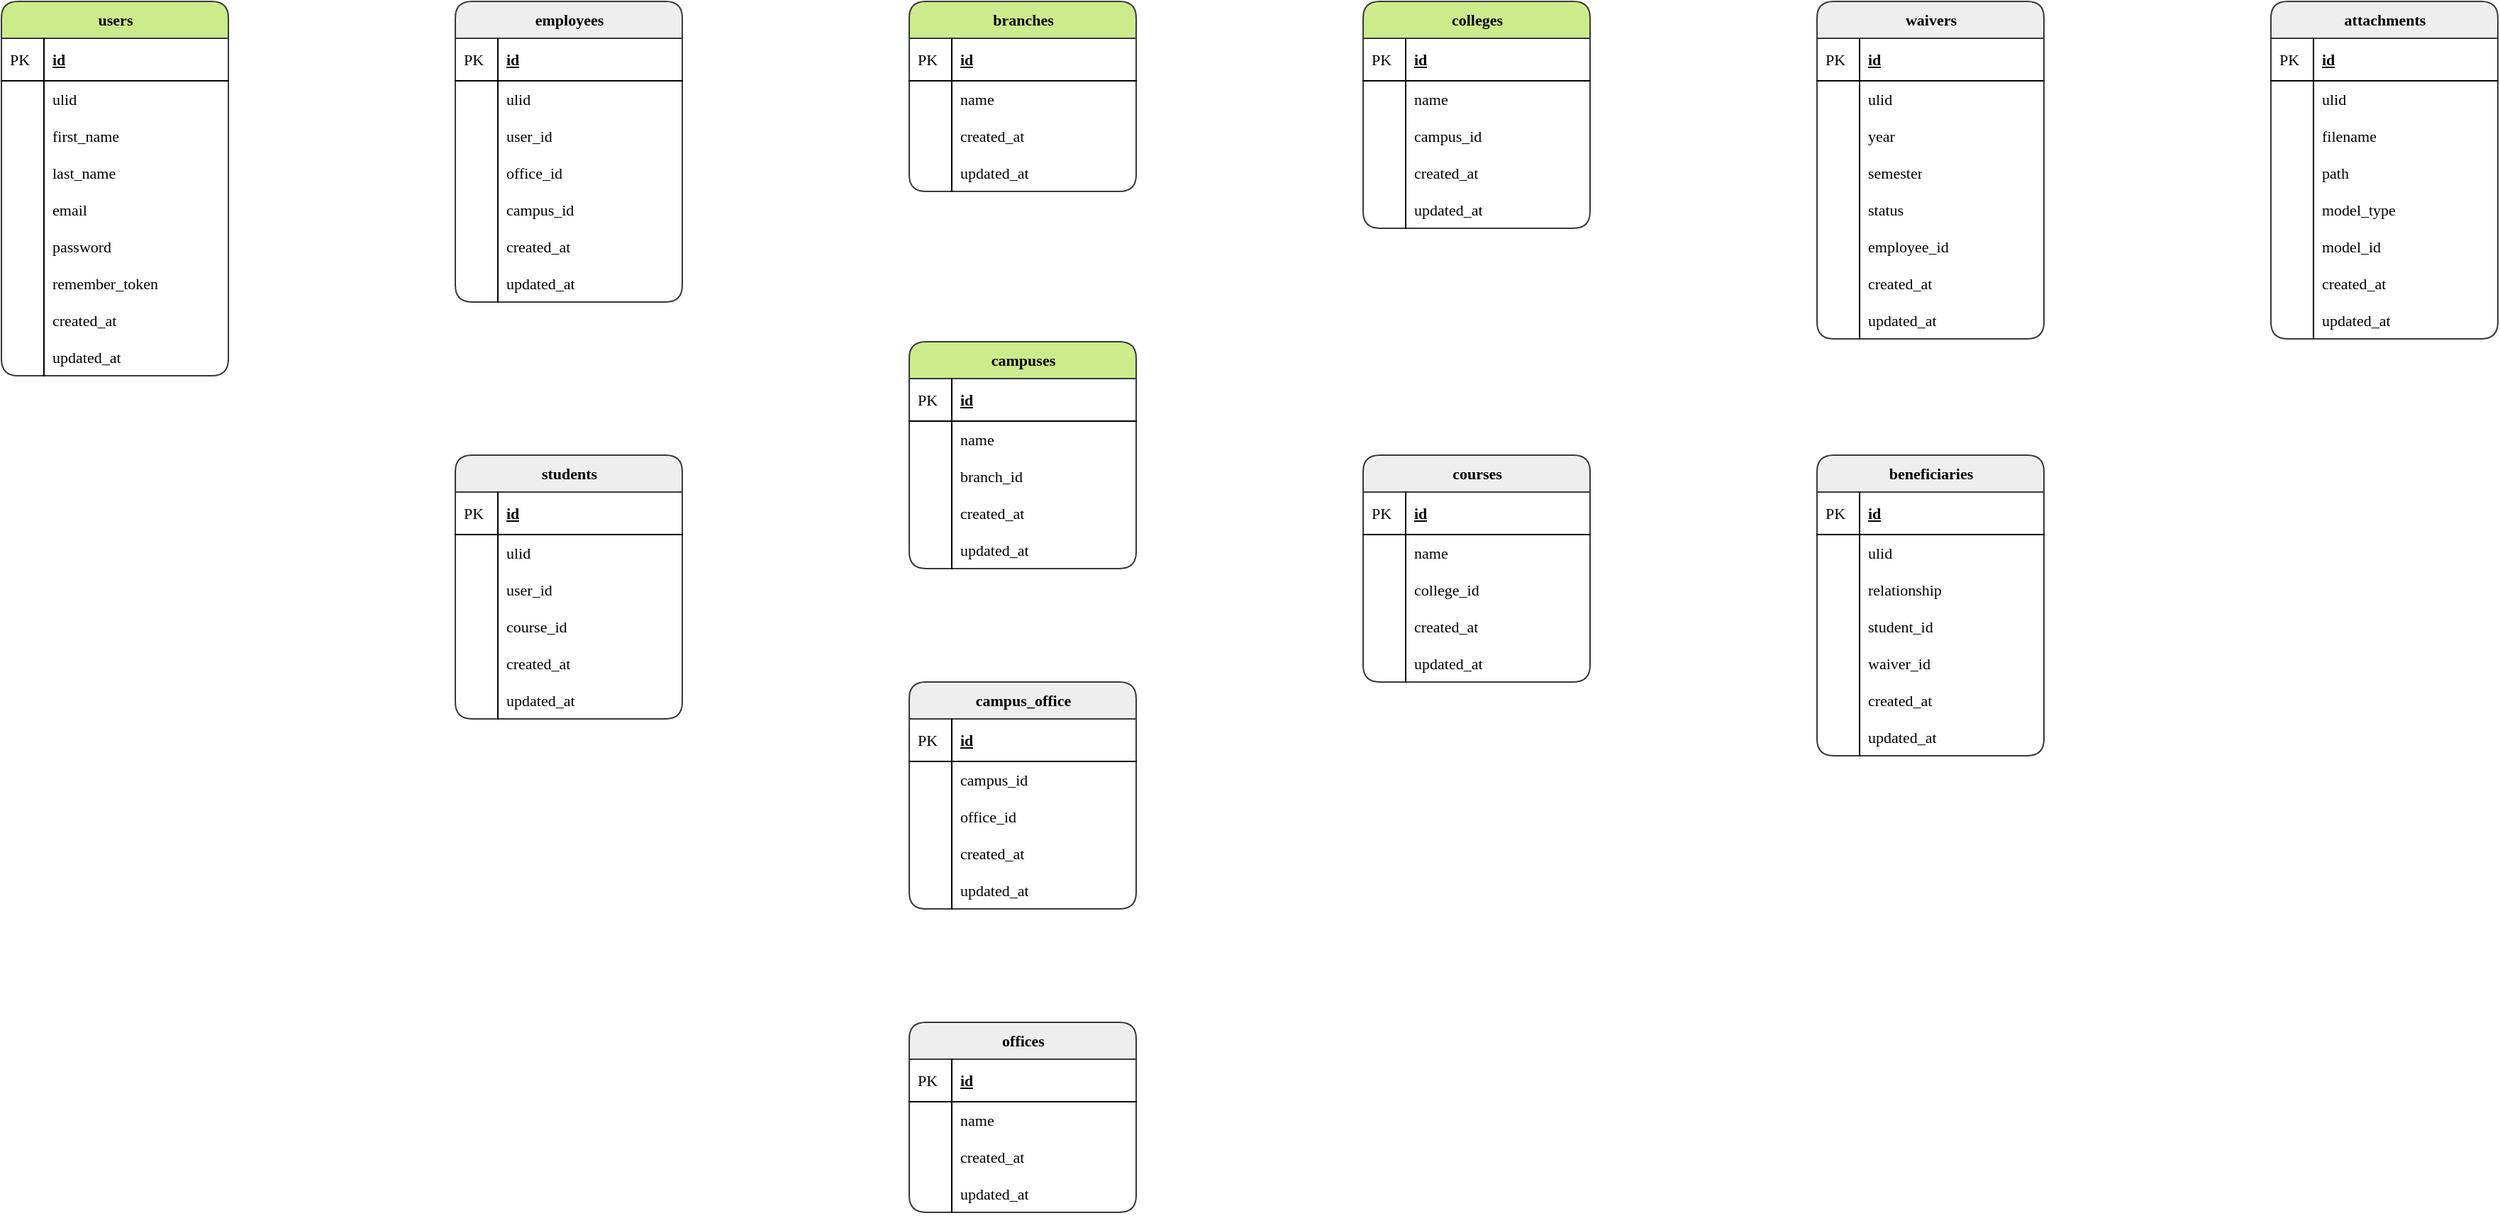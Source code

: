 <mxfile version="24.7.17">
  <diagram name="Page-1" id="e56a1550-8fbb-45ad-956c-1786394a9013">
    <mxGraphModel dx="1026" dy="743" grid="1" gridSize="10" guides="1" tooltips="1" connect="1" arrows="1" fold="1" page="1" pageScale="1" pageWidth="1100" pageHeight="850" background="none" math="0" shadow="0">
      <root>
        <mxCell id="0" />
        <mxCell id="1" parent="0" />
        <mxCell id="2e49270ec7c68f3f-80" value="users" style="swimlane;html=1;fontStyle=1;childLayout=stackLayout;horizontal=1;startSize=26;fillColor=#cdeb8b;horizontalStack=0;resizeParent=1;resizeLast=0;collapsible=1;marginBottom=0;swimlaneFillColor=#ffffff;align=center;rounded=1;shadow=0;comic=0;labelBackgroundColor=none;strokeWidth=1;fontFamily=Tahoma;fontSize=11;strokeColor=#36393d;" parent="1" vertex="1">
          <mxGeometry x="120" y="120" width="160" height="264" as="geometry" />
        </mxCell>
        <mxCell id="2e49270ec7c68f3f-81" value="id" style="shape=partialRectangle;top=0;left=0;right=0;bottom=1;html=1;align=left;verticalAlign=middle;fillColor=none;spacingLeft=34;spacingRight=4;whiteSpace=wrap;overflow=hidden;rotatable=0;points=[[0,0.5],[1,0.5]];portConstraint=eastwest;dropTarget=0;fontStyle=5;fontFamily=Tahoma;fontSize=11;" parent="2e49270ec7c68f3f-80" vertex="1">
          <mxGeometry y="26" width="160" height="30" as="geometry" />
        </mxCell>
        <mxCell id="2e49270ec7c68f3f-82" value="PK" style="shape=partialRectangle;top=0;left=0;bottom=0;html=1;fillColor=none;align=left;verticalAlign=middle;spacingLeft=4;spacingRight=4;whiteSpace=wrap;overflow=hidden;rotatable=0;points=[];portConstraint=eastwest;part=1;fontFamily=Tahoma;fontSize=11;" parent="2e49270ec7c68f3f-81" vertex="1" connectable="0">
          <mxGeometry width="30" height="30" as="geometry" />
        </mxCell>
        <mxCell id="2e49270ec7c68f3f-83" value="ulid" style="shape=partialRectangle;top=0;left=0;right=0;bottom=0;html=1;align=left;verticalAlign=top;fillColor=none;spacingLeft=34;spacingRight=4;whiteSpace=wrap;overflow=hidden;rotatable=0;points=[[0,0.5],[1,0.5]];portConstraint=eastwest;dropTarget=0;fontFamily=Tahoma;fontSize=11;" parent="2e49270ec7c68f3f-80" vertex="1">
          <mxGeometry y="56" width="160" height="26" as="geometry" />
        </mxCell>
        <mxCell id="2e49270ec7c68f3f-84" value="" style="shape=partialRectangle;top=0;left=0;bottom=0;html=1;fillColor=none;align=left;verticalAlign=top;spacingLeft=4;spacingRight=4;whiteSpace=wrap;overflow=hidden;rotatable=0;points=[];portConstraint=eastwest;part=1;fontFamily=Tahoma;fontSize=11;" parent="2e49270ec7c68f3f-83" vertex="1" connectable="0">
          <mxGeometry width="30" height="26" as="geometry" />
        </mxCell>
        <mxCell id="2e49270ec7c68f3f-85" value="first_name" style="shape=partialRectangle;top=0;left=0;right=0;bottom=0;html=1;align=left;verticalAlign=top;fillColor=none;spacingLeft=34;spacingRight=4;whiteSpace=wrap;overflow=hidden;rotatable=0;points=[[0,0.5],[1,0.5]];portConstraint=eastwest;dropTarget=0;fontFamily=Tahoma;fontSize=11;" parent="2e49270ec7c68f3f-80" vertex="1">
          <mxGeometry y="82" width="160" height="26" as="geometry" />
        </mxCell>
        <mxCell id="2e49270ec7c68f3f-86" value="" style="shape=partialRectangle;top=0;left=0;bottom=0;html=1;fillColor=none;align=left;verticalAlign=top;spacingLeft=4;spacingRight=4;whiteSpace=wrap;overflow=hidden;rotatable=0;points=[];portConstraint=eastwest;part=1;fontFamily=Tahoma;fontSize=11;" parent="2e49270ec7c68f3f-85" vertex="1" connectable="0">
          <mxGeometry width="30" height="26" as="geometry" />
        </mxCell>
        <mxCell id="Ojd0ChA_ITM1kGhPStPS-1" value="last_name" style="shape=partialRectangle;top=0;left=0;right=0;bottom=0;html=1;align=left;verticalAlign=top;fillColor=none;spacingLeft=34;spacingRight=4;whiteSpace=wrap;overflow=hidden;rotatable=0;points=[[0,0.5],[1,0.5]];portConstraint=eastwest;dropTarget=0;fontFamily=Tahoma;fontSize=11;" vertex="1" parent="2e49270ec7c68f3f-80">
          <mxGeometry y="108" width="160" height="26" as="geometry" />
        </mxCell>
        <mxCell id="Ojd0ChA_ITM1kGhPStPS-2" value="" style="shape=partialRectangle;top=0;left=0;bottom=0;html=1;fillColor=none;align=left;verticalAlign=top;spacingLeft=4;spacingRight=4;whiteSpace=wrap;overflow=hidden;rotatable=0;points=[];portConstraint=eastwest;part=1;fontFamily=Tahoma;fontSize=11;" vertex="1" connectable="0" parent="Ojd0ChA_ITM1kGhPStPS-1">
          <mxGeometry width="30" height="26" as="geometry" />
        </mxCell>
        <mxCell id="Ojd0ChA_ITM1kGhPStPS-3" value="email" style="shape=partialRectangle;top=0;left=0;right=0;bottom=0;html=1;align=left;verticalAlign=top;fillColor=none;spacingLeft=34;spacingRight=4;whiteSpace=wrap;overflow=hidden;rotatable=0;points=[[0,0.5],[1,0.5]];portConstraint=eastwest;dropTarget=0;fontFamily=Tahoma;fontSize=11;" vertex="1" parent="2e49270ec7c68f3f-80">
          <mxGeometry y="134" width="160" height="26" as="geometry" />
        </mxCell>
        <mxCell id="Ojd0ChA_ITM1kGhPStPS-4" value="" style="shape=partialRectangle;top=0;left=0;bottom=0;html=1;fillColor=none;align=left;verticalAlign=top;spacingLeft=4;spacingRight=4;whiteSpace=wrap;overflow=hidden;rotatable=0;points=[];portConstraint=eastwest;part=1;fontFamily=Tahoma;fontSize=11;" vertex="1" connectable="0" parent="Ojd0ChA_ITM1kGhPStPS-3">
          <mxGeometry width="30" height="26" as="geometry" />
        </mxCell>
        <mxCell id="Ojd0ChA_ITM1kGhPStPS-5" value="password" style="shape=partialRectangle;top=0;left=0;right=0;bottom=0;html=1;align=left;verticalAlign=top;fillColor=none;spacingLeft=34;spacingRight=4;whiteSpace=wrap;overflow=hidden;rotatable=0;points=[[0,0.5],[1,0.5]];portConstraint=eastwest;dropTarget=0;fontFamily=Tahoma;fontSize=11;" vertex="1" parent="2e49270ec7c68f3f-80">
          <mxGeometry y="160" width="160" height="26" as="geometry" />
        </mxCell>
        <mxCell id="Ojd0ChA_ITM1kGhPStPS-6" value="" style="shape=partialRectangle;top=0;left=0;bottom=0;html=1;fillColor=none;align=left;verticalAlign=top;spacingLeft=4;spacingRight=4;whiteSpace=wrap;overflow=hidden;rotatable=0;points=[];portConstraint=eastwest;part=1;fontFamily=Tahoma;fontSize=11;" vertex="1" connectable="0" parent="Ojd0ChA_ITM1kGhPStPS-5">
          <mxGeometry width="30" height="26" as="geometry" />
        </mxCell>
        <mxCell id="Ojd0ChA_ITM1kGhPStPS-7" value="remember_token" style="shape=partialRectangle;top=0;left=0;right=0;bottom=0;html=1;align=left;verticalAlign=top;fillColor=none;spacingLeft=34;spacingRight=4;whiteSpace=wrap;overflow=hidden;rotatable=0;points=[[0,0.5],[1,0.5]];portConstraint=eastwest;dropTarget=0;fontFamily=Tahoma;fontSize=11;" vertex="1" parent="2e49270ec7c68f3f-80">
          <mxGeometry y="186" width="160" height="26" as="geometry" />
        </mxCell>
        <mxCell id="Ojd0ChA_ITM1kGhPStPS-8" value="" style="shape=partialRectangle;top=0;left=0;bottom=0;html=1;fillColor=none;align=left;verticalAlign=top;spacingLeft=4;spacingRight=4;whiteSpace=wrap;overflow=hidden;rotatable=0;points=[];portConstraint=eastwest;part=1;fontFamily=Tahoma;fontSize=11;" vertex="1" connectable="0" parent="Ojd0ChA_ITM1kGhPStPS-7">
          <mxGeometry width="30" height="26" as="geometry" />
        </mxCell>
        <mxCell id="Ojd0ChA_ITM1kGhPStPS-9" value="created_at" style="shape=partialRectangle;top=0;left=0;right=0;bottom=0;html=1;align=left;verticalAlign=top;fillColor=none;spacingLeft=34;spacingRight=4;whiteSpace=wrap;overflow=hidden;rotatable=0;points=[[0,0.5],[1,0.5]];portConstraint=eastwest;dropTarget=0;fontFamily=Tahoma;fontSize=11;" vertex="1" parent="2e49270ec7c68f3f-80">
          <mxGeometry y="212" width="160" height="26" as="geometry" />
        </mxCell>
        <mxCell id="Ojd0ChA_ITM1kGhPStPS-10" value="" style="shape=partialRectangle;top=0;left=0;bottom=0;html=1;fillColor=none;align=left;verticalAlign=top;spacingLeft=4;spacingRight=4;whiteSpace=wrap;overflow=hidden;rotatable=0;points=[];portConstraint=eastwest;part=1;fontFamily=Tahoma;fontSize=11;" vertex="1" connectable="0" parent="Ojd0ChA_ITM1kGhPStPS-9">
          <mxGeometry width="30" height="26" as="geometry" />
        </mxCell>
        <mxCell id="Ojd0ChA_ITM1kGhPStPS-11" value="updated_at" style="shape=partialRectangle;top=0;left=0;right=0;bottom=0;html=1;align=left;verticalAlign=top;fillColor=none;spacingLeft=34;spacingRight=4;whiteSpace=wrap;overflow=hidden;rotatable=0;points=[[0,0.5],[1,0.5]];portConstraint=eastwest;dropTarget=0;fontFamily=Tahoma;fontSize=11;" vertex="1" parent="2e49270ec7c68f3f-80">
          <mxGeometry y="238" width="160" height="26" as="geometry" />
        </mxCell>
        <mxCell id="Ojd0ChA_ITM1kGhPStPS-12" value="" style="shape=partialRectangle;top=0;left=0;bottom=0;html=1;fillColor=none;align=left;verticalAlign=top;spacingLeft=4;spacingRight=4;whiteSpace=wrap;overflow=hidden;rotatable=0;points=[];portConstraint=eastwest;part=1;fontFamily=Tahoma;fontSize=11;" vertex="1" connectable="0" parent="Ojd0ChA_ITM1kGhPStPS-11">
          <mxGeometry width="30" height="26" as="geometry" />
        </mxCell>
        <mxCell id="Ojd0ChA_ITM1kGhPStPS-15" value="employees" style="swimlane;html=1;fontStyle=1;childLayout=stackLayout;horizontal=1;startSize=26;fillColor=#eeeeee;horizontalStack=0;resizeParent=1;resizeLast=0;collapsible=1;marginBottom=0;swimlaneFillColor=#ffffff;align=center;rounded=1;shadow=0;comic=0;labelBackgroundColor=none;strokeWidth=1;fontFamily=Tahoma;fontSize=11;strokeColor=#36393d;" vertex="1" parent="1">
          <mxGeometry x="440" y="120" width="160" height="212" as="geometry" />
        </mxCell>
        <mxCell id="Ojd0ChA_ITM1kGhPStPS-16" value="id" style="shape=partialRectangle;top=0;left=0;right=0;bottom=1;html=1;align=left;verticalAlign=middle;fillColor=none;spacingLeft=34;spacingRight=4;whiteSpace=wrap;overflow=hidden;rotatable=0;points=[[0,0.5],[1,0.5]];portConstraint=eastwest;dropTarget=0;fontStyle=5;fontFamily=Tahoma;fontSize=11;" vertex="1" parent="Ojd0ChA_ITM1kGhPStPS-15">
          <mxGeometry y="26" width="160" height="30" as="geometry" />
        </mxCell>
        <mxCell id="Ojd0ChA_ITM1kGhPStPS-17" value="PK" style="shape=partialRectangle;top=0;left=0;bottom=0;html=1;fillColor=none;align=left;verticalAlign=middle;spacingLeft=4;spacingRight=4;whiteSpace=wrap;overflow=hidden;rotatable=0;points=[];portConstraint=eastwest;part=1;fontFamily=Tahoma;fontSize=11;" vertex="1" connectable="0" parent="Ojd0ChA_ITM1kGhPStPS-16">
          <mxGeometry width="30" height="30" as="geometry" />
        </mxCell>
        <mxCell id="Ojd0ChA_ITM1kGhPStPS-18" value="ulid" style="shape=partialRectangle;top=0;left=0;right=0;bottom=0;html=1;align=left;verticalAlign=top;fillColor=none;spacingLeft=34;spacingRight=4;whiteSpace=wrap;overflow=hidden;rotatable=0;points=[[0,0.5],[1,0.5]];portConstraint=eastwest;dropTarget=0;fontFamily=Tahoma;fontSize=11;" vertex="1" parent="Ojd0ChA_ITM1kGhPStPS-15">
          <mxGeometry y="56" width="160" height="26" as="geometry" />
        </mxCell>
        <mxCell id="Ojd0ChA_ITM1kGhPStPS-19" value="" style="shape=partialRectangle;top=0;left=0;bottom=0;html=1;fillColor=none;align=left;verticalAlign=top;spacingLeft=4;spacingRight=4;whiteSpace=wrap;overflow=hidden;rotatable=0;points=[];portConstraint=eastwest;part=1;fontFamily=Tahoma;fontSize=11;" vertex="1" connectable="0" parent="Ojd0ChA_ITM1kGhPStPS-18">
          <mxGeometry width="30" height="26" as="geometry" />
        </mxCell>
        <mxCell id="Ojd0ChA_ITM1kGhPStPS-20" value="user_id" style="shape=partialRectangle;top=0;left=0;right=0;bottom=0;html=1;align=left;verticalAlign=top;fillColor=none;spacingLeft=34;spacingRight=4;whiteSpace=wrap;overflow=hidden;rotatable=0;points=[[0,0.5],[1,0.5]];portConstraint=eastwest;dropTarget=0;fontFamily=Tahoma;fontSize=11;" vertex="1" parent="Ojd0ChA_ITM1kGhPStPS-15">
          <mxGeometry y="82" width="160" height="26" as="geometry" />
        </mxCell>
        <mxCell id="Ojd0ChA_ITM1kGhPStPS-21" value="" style="shape=partialRectangle;top=0;left=0;bottom=0;html=1;fillColor=none;align=left;verticalAlign=top;spacingLeft=4;spacingRight=4;whiteSpace=wrap;overflow=hidden;rotatable=0;points=[];portConstraint=eastwest;part=1;fontFamily=Tahoma;fontSize=11;" vertex="1" connectable="0" parent="Ojd0ChA_ITM1kGhPStPS-20">
          <mxGeometry width="30" height="26" as="geometry" />
        </mxCell>
        <mxCell id="Ojd0ChA_ITM1kGhPStPS-22" value="office_id" style="shape=partialRectangle;top=0;left=0;right=0;bottom=0;html=1;align=left;verticalAlign=top;fillColor=none;spacingLeft=34;spacingRight=4;whiteSpace=wrap;overflow=hidden;rotatable=0;points=[[0,0.5],[1,0.5]];portConstraint=eastwest;dropTarget=0;fontFamily=Tahoma;fontSize=11;" vertex="1" parent="Ojd0ChA_ITM1kGhPStPS-15">
          <mxGeometry y="108" width="160" height="26" as="geometry" />
        </mxCell>
        <mxCell id="Ojd0ChA_ITM1kGhPStPS-23" value="" style="shape=partialRectangle;top=0;left=0;bottom=0;html=1;fillColor=none;align=left;verticalAlign=top;spacingLeft=4;spacingRight=4;whiteSpace=wrap;overflow=hidden;rotatable=0;points=[];portConstraint=eastwest;part=1;fontFamily=Tahoma;fontSize=11;" vertex="1" connectable="0" parent="Ojd0ChA_ITM1kGhPStPS-22">
          <mxGeometry width="30" height="26" as="geometry" />
        </mxCell>
        <mxCell id="Ojd0ChA_ITM1kGhPStPS-24" value="campus_id" style="shape=partialRectangle;top=0;left=0;right=0;bottom=0;html=1;align=left;verticalAlign=top;fillColor=none;spacingLeft=34;spacingRight=4;whiteSpace=wrap;overflow=hidden;rotatable=0;points=[[0,0.5],[1,0.5]];portConstraint=eastwest;dropTarget=0;fontFamily=Tahoma;fontSize=11;" vertex="1" parent="Ojd0ChA_ITM1kGhPStPS-15">
          <mxGeometry y="134" width="160" height="26" as="geometry" />
        </mxCell>
        <mxCell id="Ojd0ChA_ITM1kGhPStPS-25" value="" style="shape=partialRectangle;top=0;left=0;bottom=0;html=1;fillColor=none;align=left;verticalAlign=top;spacingLeft=4;spacingRight=4;whiteSpace=wrap;overflow=hidden;rotatable=0;points=[];portConstraint=eastwest;part=1;fontFamily=Tahoma;fontSize=11;" vertex="1" connectable="0" parent="Ojd0ChA_ITM1kGhPStPS-24">
          <mxGeometry width="30" height="26" as="geometry" />
        </mxCell>
        <mxCell id="Ojd0ChA_ITM1kGhPStPS-30" value="created_at" style="shape=partialRectangle;top=0;left=0;right=0;bottom=0;html=1;align=left;verticalAlign=top;fillColor=none;spacingLeft=34;spacingRight=4;whiteSpace=wrap;overflow=hidden;rotatable=0;points=[[0,0.5],[1,0.5]];portConstraint=eastwest;dropTarget=0;fontFamily=Tahoma;fontSize=11;" vertex="1" parent="Ojd0ChA_ITM1kGhPStPS-15">
          <mxGeometry y="160" width="160" height="26" as="geometry" />
        </mxCell>
        <mxCell id="Ojd0ChA_ITM1kGhPStPS-31" value="" style="shape=partialRectangle;top=0;left=0;bottom=0;html=1;fillColor=none;align=left;verticalAlign=top;spacingLeft=4;spacingRight=4;whiteSpace=wrap;overflow=hidden;rotatable=0;points=[];portConstraint=eastwest;part=1;fontFamily=Tahoma;fontSize=11;" vertex="1" connectable="0" parent="Ojd0ChA_ITM1kGhPStPS-30">
          <mxGeometry width="30" height="26" as="geometry" />
        </mxCell>
        <mxCell id="Ojd0ChA_ITM1kGhPStPS-32" value="updated_at" style="shape=partialRectangle;top=0;left=0;right=0;bottom=0;html=1;align=left;verticalAlign=top;fillColor=none;spacingLeft=34;spacingRight=4;whiteSpace=wrap;overflow=hidden;rotatable=0;points=[[0,0.5],[1,0.5]];portConstraint=eastwest;dropTarget=0;fontFamily=Tahoma;fontSize=11;" vertex="1" parent="Ojd0ChA_ITM1kGhPStPS-15">
          <mxGeometry y="186" width="160" height="26" as="geometry" />
        </mxCell>
        <mxCell id="Ojd0ChA_ITM1kGhPStPS-33" value="" style="shape=partialRectangle;top=0;left=0;bottom=0;html=1;fillColor=none;align=left;verticalAlign=top;spacingLeft=4;spacingRight=4;whiteSpace=wrap;overflow=hidden;rotatable=0;points=[];portConstraint=eastwest;part=1;fontFamily=Tahoma;fontSize=11;" vertex="1" connectable="0" parent="Ojd0ChA_ITM1kGhPStPS-32">
          <mxGeometry width="30" height="26" as="geometry" />
        </mxCell>
        <mxCell id="Ojd0ChA_ITM1kGhPStPS-34" value="students" style="swimlane;html=1;fontStyle=1;childLayout=stackLayout;horizontal=1;startSize=26;fillColor=#eeeeee;horizontalStack=0;resizeParent=1;resizeLast=0;collapsible=1;marginBottom=0;swimlaneFillColor=#ffffff;align=center;rounded=1;shadow=0;comic=0;labelBackgroundColor=none;strokeWidth=1;fontFamily=Tahoma;fontSize=11;strokeColor=#36393d;" vertex="1" parent="1">
          <mxGeometry x="440" y="440" width="160" height="186" as="geometry" />
        </mxCell>
        <mxCell id="Ojd0ChA_ITM1kGhPStPS-35" value="id" style="shape=partialRectangle;top=0;left=0;right=0;bottom=1;html=1;align=left;verticalAlign=middle;fillColor=none;spacingLeft=34;spacingRight=4;whiteSpace=wrap;overflow=hidden;rotatable=0;points=[[0,0.5],[1,0.5]];portConstraint=eastwest;dropTarget=0;fontStyle=5;fontFamily=Tahoma;fontSize=11;" vertex="1" parent="Ojd0ChA_ITM1kGhPStPS-34">
          <mxGeometry y="26" width="160" height="30" as="geometry" />
        </mxCell>
        <mxCell id="Ojd0ChA_ITM1kGhPStPS-36" value="PK" style="shape=partialRectangle;top=0;left=0;bottom=0;html=1;fillColor=none;align=left;verticalAlign=middle;spacingLeft=4;spacingRight=4;whiteSpace=wrap;overflow=hidden;rotatable=0;points=[];portConstraint=eastwest;part=1;fontFamily=Tahoma;fontSize=11;" vertex="1" connectable="0" parent="Ojd0ChA_ITM1kGhPStPS-35">
          <mxGeometry width="30" height="30" as="geometry" />
        </mxCell>
        <mxCell id="Ojd0ChA_ITM1kGhPStPS-37" value="ulid" style="shape=partialRectangle;top=0;left=0;right=0;bottom=0;html=1;align=left;verticalAlign=top;fillColor=none;spacingLeft=34;spacingRight=4;whiteSpace=wrap;overflow=hidden;rotatable=0;points=[[0,0.5],[1,0.5]];portConstraint=eastwest;dropTarget=0;fontFamily=Tahoma;fontSize=11;" vertex="1" parent="Ojd0ChA_ITM1kGhPStPS-34">
          <mxGeometry y="56" width="160" height="26" as="geometry" />
        </mxCell>
        <mxCell id="Ojd0ChA_ITM1kGhPStPS-38" value="" style="shape=partialRectangle;top=0;left=0;bottom=0;html=1;fillColor=none;align=left;verticalAlign=top;spacingLeft=4;spacingRight=4;whiteSpace=wrap;overflow=hidden;rotatable=0;points=[];portConstraint=eastwest;part=1;fontFamily=Tahoma;fontSize=11;" vertex="1" connectable="0" parent="Ojd0ChA_ITM1kGhPStPS-37">
          <mxGeometry width="30" height="26" as="geometry" />
        </mxCell>
        <mxCell id="Ojd0ChA_ITM1kGhPStPS-39" value="user_id" style="shape=partialRectangle;top=0;left=0;right=0;bottom=0;html=1;align=left;verticalAlign=top;fillColor=none;spacingLeft=34;spacingRight=4;whiteSpace=wrap;overflow=hidden;rotatable=0;points=[[0,0.5],[1,0.5]];portConstraint=eastwest;dropTarget=0;fontFamily=Tahoma;fontSize=11;" vertex="1" parent="Ojd0ChA_ITM1kGhPStPS-34">
          <mxGeometry y="82" width="160" height="26" as="geometry" />
        </mxCell>
        <mxCell id="Ojd0ChA_ITM1kGhPStPS-40" value="" style="shape=partialRectangle;top=0;left=0;bottom=0;html=1;fillColor=none;align=left;verticalAlign=top;spacingLeft=4;spacingRight=4;whiteSpace=wrap;overflow=hidden;rotatable=0;points=[];portConstraint=eastwest;part=1;fontFamily=Tahoma;fontSize=11;" vertex="1" connectable="0" parent="Ojd0ChA_ITM1kGhPStPS-39">
          <mxGeometry width="30" height="26" as="geometry" />
        </mxCell>
        <mxCell id="Ojd0ChA_ITM1kGhPStPS-41" value="course_id" style="shape=partialRectangle;top=0;left=0;right=0;bottom=0;html=1;align=left;verticalAlign=top;fillColor=none;spacingLeft=34;spacingRight=4;whiteSpace=wrap;overflow=hidden;rotatable=0;points=[[0,0.5],[1,0.5]];portConstraint=eastwest;dropTarget=0;fontFamily=Tahoma;fontSize=11;" vertex="1" parent="Ojd0ChA_ITM1kGhPStPS-34">
          <mxGeometry y="108" width="160" height="26" as="geometry" />
        </mxCell>
        <mxCell id="Ojd0ChA_ITM1kGhPStPS-42" value="" style="shape=partialRectangle;top=0;left=0;bottom=0;html=1;fillColor=none;align=left;verticalAlign=top;spacingLeft=4;spacingRight=4;whiteSpace=wrap;overflow=hidden;rotatable=0;points=[];portConstraint=eastwest;part=1;fontFamily=Tahoma;fontSize=11;" vertex="1" connectable="0" parent="Ojd0ChA_ITM1kGhPStPS-41">
          <mxGeometry width="30" height="26" as="geometry" />
        </mxCell>
        <mxCell id="Ojd0ChA_ITM1kGhPStPS-45" value="created_at" style="shape=partialRectangle;top=0;left=0;right=0;bottom=0;html=1;align=left;verticalAlign=top;fillColor=none;spacingLeft=34;spacingRight=4;whiteSpace=wrap;overflow=hidden;rotatable=0;points=[[0,0.5],[1,0.5]];portConstraint=eastwest;dropTarget=0;fontFamily=Tahoma;fontSize=11;" vertex="1" parent="Ojd0ChA_ITM1kGhPStPS-34">
          <mxGeometry y="134" width="160" height="26" as="geometry" />
        </mxCell>
        <mxCell id="Ojd0ChA_ITM1kGhPStPS-46" value="" style="shape=partialRectangle;top=0;left=0;bottom=0;html=1;fillColor=none;align=left;verticalAlign=top;spacingLeft=4;spacingRight=4;whiteSpace=wrap;overflow=hidden;rotatable=0;points=[];portConstraint=eastwest;part=1;fontFamily=Tahoma;fontSize=11;" vertex="1" connectable="0" parent="Ojd0ChA_ITM1kGhPStPS-45">
          <mxGeometry width="30" height="26" as="geometry" />
        </mxCell>
        <mxCell id="Ojd0ChA_ITM1kGhPStPS-47" value="updated_at" style="shape=partialRectangle;top=0;left=0;right=0;bottom=0;html=1;align=left;verticalAlign=top;fillColor=none;spacingLeft=34;spacingRight=4;whiteSpace=wrap;overflow=hidden;rotatable=0;points=[[0,0.5],[1,0.5]];portConstraint=eastwest;dropTarget=0;fontFamily=Tahoma;fontSize=11;" vertex="1" parent="Ojd0ChA_ITM1kGhPStPS-34">
          <mxGeometry y="160" width="160" height="26" as="geometry" />
        </mxCell>
        <mxCell id="Ojd0ChA_ITM1kGhPStPS-48" value="" style="shape=partialRectangle;top=0;left=0;bottom=0;html=1;fillColor=none;align=left;verticalAlign=top;spacingLeft=4;spacingRight=4;whiteSpace=wrap;overflow=hidden;rotatable=0;points=[];portConstraint=eastwest;part=1;fontFamily=Tahoma;fontSize=11;" vertex="1" connectable="0" parent="Ojd0ChA_ITM1kGhPStPS-47">
          <mxGeometry width="30" height="26" as="geometry" />
        </mxCell>
        <mxCell id="Ojd0ChA_ITM1kGhPStPS-49" value="branches" style="swimlane;html=1;fontStyle=1;childLayout=stackLayout;horizontal=1;startSize=26;fillColor=#cdeb8b;horizontalStack=0;resizeParent=1;resizeLast=0;collapsible=1;marginBottom=0;swimlaneFillColor=#ffffff;align=center;rounded=1;shadow=0;comic=0;labelBackgroundColor=none;strokeWidth=1;fontFamily=Tahoma;fontSize=11;strokeColor=#36393d;" vertex="1" parent="1">
          <mxGeometry x="760" y="120" width="160" height="134" as="geometry" />
        </mxCell>
        <mxCell id="Ojd0ChA_ITM1kGhPStPS-50" value="id" style="shape=partialRectangle;top=0;left=0;right=0;bottom=1;html=1;align=left;verticalAlign=middle;fillColor=none;spacingLeft=34;spacingRight=4;whiteSpace=wrap;overflow=hidden;rotatable=0;points=[[0,0.5],[1,0.5]];portConstraint=eastwest;dropTarget=0;fontStyle=5;fontFamily=Tahoma;fontSize=11;" vertex="1" parent="Ojd0ChA_ITM1kGhPStPS-49">
          <mxGeometry y="26" width="160" height="30" as="geometry" />
        </mxCell>
        <mxCell id="Ojd0ChA_ITM1kGhPStPS-51" value="PK" style="shape=partialRectangle;top=0;left=0;bottom=0;html=1;fillColor=none;align=left;verticalAlign=middle;spacingLeft=4;spacingRight=4;whiteSpace=wrap;overflow=hidden;rotatable=0;points=[];portConstraint=eastwest;part=1;fontFamily=Tahoma;fontSize=11;" vertex="1" connectable="0" parent="Ojd0ChA_ITM1kGhPStPS-50">
          <mxGeometry width="30" height="30" as="geometry" />
        </mxCell>
        <mxCell id="Ojd0ChA_ITM1kGhPStPS-54" value="name" style="shape=partialRectangle;top=0;left=0;right=0;bottom=0;html=1;align=left;verticalAlign=top;fillColor=none;spacingLeft=34;spacingRight=4;whiteSpace=wrap;overflow=hidden;rotatable=0;points=[[0,0.5],[1,0.5]];portConstraint=eastwest;dropTarget=0;fontFamily=Tahoma;fontSize=11;" vertex="1" parent="Ojd0ChA_ITM1kGhPStPS-49">
          <mxGeometry y="56" width="160" height="26" as="geometry" />
        </mxCell>
        <mxCell id="Ojd0ChA_ITM1kGhPStPS-55" value="" style="shape=partialRectangle;top=0;left=0;bottom=0;html=1;fillColor=none;align=left;verticalAlign=top;spacingLeft=4;spacingRight=4;whiteSpace=wrap;overflow=hidden;rotatable=0;points=[];portConstraint=eastwest;part=1;fontFamily=Tahoma;fontSize=11;" vertex="1" connectable="0" parent="Ojd0ChA_ITM1kGhPStPS-54">
          <mxGeometry width="30" height="26" as="geometry" />
        </mxCell>
        <mxCell id="Ojd0ChA_ITM1kGhPStPS-60" value="created_at" style="shape=partialRectangle;top=0;left=0;right=0;bottom=0;html=1;align=left;verticalAlign=top;fillColor=none;spacingLeft=34;spacingRight=4;whiteSpace=wrap;overflow=hidden;rotatable=0;points=[[0,0.5],[1,0.5]];portConstraint=eastwest;dropTarget=0;fontFamily=Tahoma;fontSize=11;" vertex="1" parent="Ojd0ChA_ITM1kGhPStPS-49">
          <mxGeometry y="82" width="160" height="26" as="geometry" />
        </mxCell>
        <mxCell id="Ojd0ChA_ITM1kGhPStPS-61" value="" style="shape=partialRectangle;top=0;left=0;bottom=0;html=1;fillColor=none;align=left;verticalAlign=top;spacingLeft=4;spacingRight=4;whiteSpace=wrap;overflow=hidden;rotatable=0;points=[];portConstraint=eastwest;part=1;fontFamily=Tahoma;fontSize=11;" vertex="1" connectable="0" parent="Ojd0ChA_ITM1kGhPStPS-60">
          <mxGeometry width="30" height="26" as="geometry" />
        </mxCell>
        <mxCell id="Ojd0ChA_ITM1kGhPStPS-62" value="updated_at" style="shape=partialRectangle;top=0;left=0;right=0;bottom=0;html=1;align=left;verticalAlign=top;fillColor=none;spacingLeft=34;spacingRight=4;whiteSpace=wrap;overflow=hidden;rotatable=0;points=[[0,0.5],[1,0.5]];portConstraint=eastwest;dropTarget=0;fontFamily=Tahoma;fontSize=11;" vertex="1" parent="Ojd0ChA_ITM1kGhPStPS-49">
          <mxGeometry y="108" width="160" height="26" as="geometry" />
        </mxCell>
        <mxCell id="Ojd0ChA_ITM1kGhPStPS-63" value="" style="shape=partialRectangle;top=0;left=0;bottom=0;html=1;fillColor=none;align=left;verticalAlign=top;spacingLeft=4;spacingRight=4;whiteSpace=wrap;overflow=hidden;rotatable=0;points=[];portConstraint=eastwest;part=1;fontFamily=Tahoma;fontSize=11;" vertex="1" connectable="0" parent="Ojd0ChA_ITM1kGhPStPS-62">
          <mxGeometry width="30" height="26" as="geometry" />
        </mxCell>
        <mxCell id="Ojd0ChA_ITM1kGhPStPS-64" value="campuses" style="swimlane;html=1;fontStyle=1;childLayout=stackLayout;horizontal=1;startSize=26;fillColor=#cdeb8b;horizontalStack=0;resizeParent=1;resizeLast=0;collapsible=1;marginBottom=0;swimlaneFillColor=#ffffff;align=center;rounded=1;shadow=0;comic=0;labelBackgroundColor=none;strokeWidth=1;fontFamily=Tahoma;fontSize=11;strokeColor=#36393d;" vertex="1" parent="1">
          <mxGeometry x="760" y="360" width="160" height="160" as="geometry" />
        </mxCell>
        <mxCell id="Ojd0ChA_ITM1kGhPStPS-65" value="id" style="shape=partialRectangle;top=0;left=0;right=0;bottom=1;html=1;align=left;verticalAlign=middle;fillColor=none;spacingLeft=34;spacingRight=4;whiteSpace=wrap;overflow=hidden;rotatable=0;points=[[0,0.5],[1,0.5]];portConstraint=eastwest;dropTarget=0;fontStyle=5;fontFamily=Tahoma;fontSize=11;" vertex="1" parent="Ojd0ChA_ITM1kGhPStPS-64">
          <mxGeometry y="26" width="160" height="30" as="geometry" />
        </mxCell>
        <mxCell id="Ojd0ChA_ITM1kGhPStPS-66" value="PK" style="shape=partialRectangle;top=0;left=0;bottom=0;html=1;fillColor=none;align=left;verticalAlign=middle;spacingLeft=4;spacingRight=4;whiteSpace=wrap;overflow=hidden;rotatable=0;points=[];portConstraint=eastwest;part=1;fontFamily=Tahoma;fontSize=11;" vertex="1" connectable="0" parent="Ojd0ChA_ITM1kGhPStPS-65">
          <mxGeometry width="30" height="30" as="geometry" />
        </mxCell>
        <mxCell id="Ojd0ChA_ITM1kGhPStPS-69" value="name" style="shape=partialRectangle;top=0;left=0;right=0;bottom=0;html=1;align=left;verticalAlign=top;fillColor=none;spacingLeft=34;spacingRight=4;whiteSpace=wrap;overflow=hidden;rotatable=0;points=[[0,0.5],[1,0.5]];portConstraint=eastwest;dropTarget=0;fontFamily=Tahoma;fontSize=11;" vertex="1" parent="Ojd0ChA_ITM1kGhPStPS-64">
          <mxGeometry y="56" width="160" height="26" as="geometry" />
        </mxCell>
        <mxCell id="Ojd0ChA_ITM1kGhPStPS-70" value="" style="shape=partialRectangle;top=0;left=0;bottom=0;html=1;fillColor=none;align=left;verticalAlign=top;spacingLeft=4;spacingRight=4;whiteSpace=wrap;overflow=hidden;rotatable=0;points=[];portConstraint=eastwest;part=1;fontFamily=Tahoma;fontSize=11;" vertex="1" connectable="0" parent="Ojd0ChA_ITM1kGhPStPS-69">
          <mxGeometry width="30" height="26" as="geometry" />
        </mxCell>
        <mxCell id="Ojd0ChA_ITM1kGhPStPS-75" value="branch_id" style="shape=partialRectangle;top=0;left=0;right=0;bottom=0;html=1;align=left;verticalAlign=top;fillColor=none;spacingLeft=34;spacingRight=4;whiteSpace=wrap;overflow=hidden;rotatable=0;points=[[0,0.5],[1,0.5]];portConstraint=eastwest;dropTarget=0;fontFamily=Tahoma;fontSize=11;" vertex="1" parent="Ojd0ChA_ITM1kGhPStPS-64">
          <mxGeometry y="82" width="160" height="26" as="geometry" />
        </mxCell>
        <mxCell id="Ojd0ChA_ITM1kGhPStPS-76" value="" style="shape=partialRectangle;top=0;left=0;bottom=0;html=1;fillColor=none;align=left;verticalAlign=top;spacingLeft=4;spacingRight=4;whiteSpace=wrap;overflow=hidden;rotatable=0;points=[];portConstraint=eastwest;part=1;fontFamily=Tahoma;fontSize=11;" vertex="1" connectable="0" parent="Ojd0ChA_ITM1kGhPStPS-75">
          <mxGeometry width="30" height="26" as="geometry" />
        </mxCell>
        <mxCell id="Ojd0ChA_ITM1kGhPStPS-71" value="created_at" style="shape=partialRectangle;top=0;left=0;right=0;bottom=0;html=1;align=left;verticalAlign=top;fillColor=none;spacingLeft=34;spacingRight=4;whiteSpace=wrap;overflow=hidden;rotatable=0;points=[[0,0.5],[1,0.5]];portConstraint=eastwest;dropTarget=0;fontFamily=Tahoma;fontSize=11;" vertex="1" parent="Ojd0ChA_ITM1kGhPStPS-64">
          <mxGeometry y="108" width="160" height="26" as="geometry" />
        </mxCell>
        <mxCell id="Ojd0ChA_ITM1kGhPStPS-72" value="" style="shape=partialRectangle;top=0;left=0;bottom=0;html=1;fillColor=none;align=left;verticalAlign=top;spacingLeft=4;spacingRight=4;whiteSpace=wrap;overflow=hidden;rotatable=0;points=[];portConstraint=eastwest;part=1;fontFamily=Tahoma;fontSize=11;" vertex="1" connectable="0" parent="Ojd0ChA_ITM1kGhPStPS-71">
          <mxGeometry width="30" height="26" as="geometry" />
        </mxCell>
        <mxCell id="Ojd0ChA_ITM1kGhPStPS-73" value="updated_at" style="shape=partialRectangle;top=0;left=0;right=0;bottom=0;html=1;align=left;verticalAlign=top;fillColor=none;spacingLeft=34;spacingRight=4;whiteSpace=wrap;overflow=hidden;rotatable=0;points=[[0,0.5],[1,0.5]];portConstraint=eastwest;dropTarget=0;fontFamily=Tahoma;fontSize=11;" vertex="1" parent="Ojd0ChA_ITM1kGhPStPS-64">
          <mxGeometry y="134" width="160" height="26" as="geometry" />
        </mxCell>
        <mxCell id="Ojd0ChA_ITM1kGhPStPS-74" value="" style="shape=partialRectangle;top=0;left=0;bottom=0;html=1;fillColor=none;align=left;verticalAlign=top;spacingLeft=4;spacingRight=4;whiteSpace=wrap;overflow=hidden;rotatable=0;points=[];portConstraint=eastwest;part=1;fontFamily=Tahoma;fontSize=11;" vertex="1" connectable="0" parent="Ojd0ChA_ITM1kGhPStPS-73">
          <mxGeometry width="30" height="26" as="geometry" />
        </mxCell>
        <mxCell id="Ojd0ChA_ITM1kGhPStPS-77" value="colleges" style="swimlane;html=1;fontStyle=1;childLayout=stackLayout;horizontal=1;startSize=26;fillColor=#cdeb8b;horizontalStack=0;resizeParent=1;resizeLast=0;collapsible=1;marginBottom=0;swimlaneFillColor=#ffffff;align=center;rounded=1;shadow=0;comic=0;labelBackgroundColor=none;strokeWidth=1;fontFamily=Tahoma;fontSize=11;strokeColor=#36393d;" vertex="1" parent="1">
          <mxGeometry x="1080" y="120" width="160" height="160" as="geometry" />
        </mxCell>
        <mxCell id="Ojd0ChA_ITM1kGhPStPS-78" value="id" style="shape=partialRectangle;top=0;left=0;right=0;bottom=1;html=1;align=left;verticalAlign=middle;fillColor=none;spacingLeft=34;spacingRight=4;whiteSpace=wrap;overflow=hidden;rotatable=0;points=[[0,0.5],[1,0.5]];portConstraint=eastwest;dropTarget=0;fontStyle=5;fontFamily=Tahoma;fontSize=11;" vertex="1" parent="Ojd0ChA_ITM1kGhPStPS-77">
          <mxGeometry y="26" width="160" height="30" as="geometry" />
        </mxCell>
        <mxCell id="Ojd0ChA_ITM1kGhPStPS-79" value="PK" style="shape=partialRectangle;top=0;left=0;bottom=0;html=1;fillColor=none;align=left;verticalAlign=middle;spacingLeft=4;spacingRight=4;whiteSpace=wrap;overflow=hidden;rotatable=0;points=[];portConstraint=eastwest;part=1;fontFamily=Tahoma;fontSize=11;" vertex="1" connectable="0" parent="Ojd0ChA_ITM1kGhPStPS-78">
          <mxGeometry width="30" height="30" as="geometry" />
        </mxCell>
        <mxCell id="Ojd0ChA_ITM1kGhPStPS-82" value="name" style="shape=partialRectangle;top=0;left=0;right=0;bottom=0;html=1;align=left;verticalAlign=top;fillColor=none;spacingLeft=34;spacingRight=4;whiteSpace=wrap;overflow=hidden;rotatable=0;points=[[0,0.5],[1,0.5]];portConstraint=eastwest;dropTarget=0;fontFamily=Tahoma;fontSize=11;" vertex="1" parent="Ojd0ChA_ITM1kGhPStPS-77">
          <mxGeometry y="56" width="160" height="26" as="geometry" />
        </mxCell>
        <mxCell id="Ojd0ChA_ITM1kGhPStPS-83" value="" style="shape=partialRectangle;top=0;left=0;bottom=0;html=1;fillColor=none;align=left;verticalAlign=top;spacingLeft=4;spacingRight=4;whiteSpace=wrap;overflow=hidden;rotatable=0;points=[];portConstraint=eastwest;part=1;fontFamily=Tahoma;fontSize=11;" vertex="1" connectable="0" parent="Ojd0ChA_ITM1kGhPStPS-82">
          <mxGeometry width="30" height="26" as="geometry" />
        </mxCell>
        <mxCell id="Ojd0ChA_ITM1kGhPStPS-84" value="campus_id" style="shape=partialRectangle;top=0;left=0;right=0;bottom=0;html=1;align=left;verticalAlign=top;fillColor=none;spacingLeft=34;spacingRight=4;whiteSpace=wrap;overflow=hidden;rotatable=0;points=[[0,0.5],[1,0.5]];portConstraint=eastwest;dropTarget=0;fontFamily=Tahoma;fontSize=11;" vertex="1" parent="Ojd0ChA_ITM1kGhPStPS-77">
          <mxGeometry y="82" width="160" height="26" as="geometry" />
        </mxCell>
        <mxCell id="Ojd0ChA_ITM1kGhPStPS-85" value="" style="shape=partialRectangle;top=0;left=0;bottom=0;html=1;fillColor=none;align=left;verticalAlign=top;spacingLeft=4;spacingRight=4;whiteSpace=wrap;overflow=hidden;rotatable=0;points=[];portConstraint=eastwest;part=1;fontFamily=Tahoma;fontSize=11;" vertex="1" connectable="0" parent="Ojd0ChA_ITM1kGhPStPS-84">
          <mxGeometry width="30" height="26" as="geometry" />
        </mxCell>
        <mxCell id="Ojd0ChA_ITM1kGhPStPS-86" value="created_at" style="shape=partialRectangle;top=0;left=0;right=0;bottom=0;html=1;align=left;verticalAlign=top;fillColor=none;spacingLeft=34;spacingRight=4;whiteSpace=wrap;overflow=hidden;rotatable=0;points=[[0,0.5],[1,0.5]];portConstraint=eastwest;dropTarget=0;fontFamily=Tahoma;fontSize=11;" vertex="1" parent="Ojd0ChA_ITM1kGhPStPS-77">
          <mxGeometry y="108" width="160" height="26" as="geometry" />
        </mxCell>
        <mxCell id="Ojd0ChA_ITM1kGhPStPS-87" value="" style="shape=partialRectangle;top=0;left=0;bottom=0;html=1;fillColor=none;align=left;verticalAlign=top;spacingLeft=4;spacingRight=4;whiteSpace=wrap;overflow=hidden;rotatable=0;points=[];portConstraint=eastwest;part=1;fontFamily=Tahoma;fontSize=11;" vertex="1" connectable="0" parent="Ojd0ChA_ITM1kGhPStPS-86">
          <mxGeometry width="30" height="26" as="geometry" />
        </mxCell>
        <mxCell id="Ojd0ChA_ITM1kGhPStPS-88" value="updated_at" style="shape=partialRectangle;top=0;left=0;right=0;bottom=0;html=1;align=left;verticalAlign=top;fillColor=none;spacingLeft=34;spacingRight=4;whiteSpace=wrap;overflow=hidden;rotatable=0;points=[[0,0.5],[1,0.5]];portConstraint=eastwest;dropTarget=0;fontFamily=Tahoma;fontSize=11;" vertex="1" parent="Ojd0ChA_ITM1kGhPStPS-77">
          <mxGeometry y="134" width="160" height="26" as="geometry" />
        </mxCell>
        <mxCell id="Ojd0ChA_ITM1kGhPStPS-89" value="" style="shape=partialRectangle;top=0;left=0;bottom=0;html=1;fillColor=none;align=left;verticalAlign=top;spacingLeft=4;spacingRight=4;whiteSpace=wrap;overflow=hidden;rotatable=0;points=[];portConstraint=eastwest;part=1;fontFamily=Tahoma;fontSize=11;" vertex="1" connectable="0" parent="Ojd0ChA_ITM1kGhPStPS-88">
          <mxGeometry width="30" height="26" as="geometry" />
        </mxCell>
        <mxCell id="Ojd0ChA_ITM1kGhPStPS-90" value="courses" style="swimlane;html=1;fontStyle=1;childLayout=stackLayout;horizontal=1;startSize=26;fillColor=#eeeeee;horizontalStack=0;resizeParent=1;resizeLast=0;collapsible=1;marginBottom=0;swimlaneFillColor=#ffffff;align=center;rounded=1;shadow=0;comic=0;labelBackgroundColor=none;strokeWidth=1;fontFamily=Tahoma;fontSize=11;strokeColor=#36393d;" vertex="1" parent="1">
          <mxGeometry x="1080" y="440" width="160" height="160" as="geometry" />
        </mxCell>
        <mxCell id="Ojd0ChA_ITM1kGhPStPS-91" value="id" style="shape=partialRectangle;top=0;left=0;right=0;bottom=1;html=1;align=left;verticalAlign=middle;fillColor=none;spacingLeft=34;spacingRight=4;whiteSpace=wrap;overflow=hidden;rotatable=0;points=[[0,0.5],[1,0.5]];portConstraint=eastwest;dropTarget=0;fontStyle=5;fontFamily=Tahoma;fontSize=11;" vertex="1" parent="Ojd0ChA_ITM1kGhPStPS-90">
          <mxGeometry y="26" width="160" height="30" as="geometry" />
        </mxCell>
        <mxCell id="Ojd0ChA_ITM1kGhPStPS-92" value="PK" style="shape=partialRectangle;top=0;left=0;bottom=0;html=1;fillColor=none;align=left;verticalAlign=middle;spacingLeft=4;spacingRight=4;whiteSpace=wrap;overflow=hidden;rotatable=0;points=[];portConstraint=eastwest;part=1;fontFamily=Tahoma;fontSize=11;" vertex="1" connectable="0" parent="Ojd0ChA_ITM1kGhPStPS-91">
          <mxGeometry width="30" height="30" as="geometry" />
        </mxCell>
        <mxCell id="Ojd0ChA_ITM1kGhPStPS-95" value="name" style="shape=partialRectangle;top=0;left=0;right=0;bottom=0;html=1;align=left;verticalAlign=top;fillColor=none;spacingLeft=34;spacingRight=4;whiteSpace=wrap;overflow=hidden;rotatable=0;points=[[0,0.5],[1,0.5]];portConstraint=eastwest;dropTarget=0;fontFamily=Tahoma;fontSize=11;" vertex="1" parent="Ojd0ChA_ITM1kGhPStPS-90">
          <mxGeometry y="56" width="160" height="26" as="geometry" />
        </mxCell>
        <mxCell id="Ojd0ChA_ITM1kGhPStPS-96" value="" style="shape=partialRectangle;top=0;left=0;bottom=0;html=1;fillColor=none;align=left;verticalAlign=top;spacingLeft=4;spacingRight=4;whiteSpace=wrap;overflow=hidden;rotatable=0;points=[];portConstraint=eastwest;part=1;fontFamily=Tahoma;fontSize=11;" vertex="1" connectable="0" parent="Ojd0ChA_ITM1kGhPStPS-95">
          <mxGeometry width="30" height="26" as="geometry" />
        </mxCell>
        <mxCell id="Ojd0ChA_ITM1kGhPStPS-97" value="college_id" style="shape=partialRectangle;top=0;left=0;right=0;bottom=0;html=1;align=left;verticalAlign=top;fillColor=none;spacingLeft=34;spacingRight=4;whiteSpace=wrap;overflow=hidden;rotatable=0;points=[[0,0.5],[1,0.5]];portConstraint=eastwest;dropTarget=0;fontFamily=Tahoma;fontSize=11;" vertex="1" parent="Ojd0ChA_ITM1kGhPStPS-90">
          <mxGeometry y="82" width="160" height="26" as="geometry" />
        </mxCell>
        <mxCell id="Ojd0ChA_ITM1kGhPStPS-98" value="" style="shape=partialRectangle;top=0;left=0;bottom=0;html=1;fillColor=none;align=left;verticalAlign=top;spacingLeft=4;spacingRight=4;whiteSpace=wrap;overflow=hidden;rotatable=0;points=[];portConstraint=eastwest;part=1;fontFamily=Tahoma;fontSize=11;" vertex="1" connectable="0" parent="Ojd0ChA_ITM1kGhPStPS-97">
          <mxGeometry width="30" height="26" as="geometry" />
        </mxCell>
        <mxCell id="Ojd0ChA_ITM1kGhPStPS-99" value="created_at" style="shape=partialRectangle;top=0;left=0;right=0;bottom=0;html=1;align=left;verticalAlign=top;fillColor=none;spacingLeft=34;spacingRight=4;whiteSpace=wrap;overflow=hidden;rotatable=0;points=[[0,0.5],[1,0.5]];portConstraint=eastwest;dropTarget=0;fontFamily=Tahoma;fontSize=11;" vertex="1" parent="Ojd0ChA_ITM1kGhPStPS-90">
          <mxGeometry y="108" width="160" height="26" as="geometry" />
        </mxCell>
        <mxCell id="Ojd0ChA_ITM1kGhPStPS-100" value="" style="shape=partialRectangle;top=0;left=0;bottom=0;html=1;fillColor=none;align=left;verticalAlign=top;spacingLeft=4;spacingRight=4;whiteSpace=wrap;overflow=hidden;rotatable=0;points=[];portConstraint=eastwest;part=1;fontFamily=Tahoma;fontSize=11;" vertex="1" connectable="0" parent="Ojd0ChA_ITM1kGhPStPS-99">
          <mxGeometry width="30" height="26" as="geometry" />
        </mxCell>
        <mxCell id="Ojd0ChA_ITM1kGhPStPS-101" value="updated_at" style="shape=partialRectangle;top=0;left=0;right=0;bottom=0;html=1;align=left;verticalAlign=top;fillColor=none;spacingLeft=34;spacingRight=4;whiteSpace=wrap;overflow=hidden;rotatable=0;points=[[0,0.5],[1,0.5]];portConstraint=eastwest;dropTarget=0;fontFamily=Tahoma;fontSize=11;" vertex="1" parent="Ojd0ChA_ITM1kGhPStPS-90">
          <mxGeometry y="134" width="160" height="26" as="geometry" />
        </mxCell>
        <mxCell id="Ojd0ChA_ITM1kGhPStPS-102" value="" style="shape=partialRectangle;top=0;left=0;bottom=0;html=1;fillColor=none;align=left;verticalAlign=top;spacingLeft=4;spacingRight=4;whiteSpace=wrap;overflow=hidden;rotatable=0;points=[];portConstraint=eastwest;part=1;fontFamily=Tahoma;fontSize=11;" vertex="1" connectable="0" parent="Ojd0ChA_ITM1kGhPStPS-101">
          <mxGeometry width="30" height="26" as="geometry" />
        </mxCell>
        <mxCell id="Ojd0ChA_ITM1kGhPStPS-103" value="offices" style="swimlane;html=1;fontStyle=1;childLayout=stackLayout;horizontal=1;startSize=26;fillColor=#eeeeee;horizontalStack=0;resizeParent=1;resizeLast=0;collapsible=1;marginBottom=0;swimlaneFillColor=#ffffff;align=center;rounded=1;shadow=0;comic=0;labelBackgroundColor=none;strokeWidth=1;fontFamily=Tahoma;fontSize=11;strokeColor=#36393d;" vertex="1" parent="1">
          <mxGeometry x="760" y="840" width="160" height="134" as="geometry" />
        </mxCell>
        <mxCell id="Ojd0ChA_ITM1kGhPStPS-104" value="id" style="shape=partialRectangle;top=0;left=0;right=0;bottom=1;html=1;align=left;verticalAlign=middle;fillColor=none;spacingLeft=34;spacingRight=4;whiteSpace=wrap;overflow=hidden;rotatable=0;points=[[0,0.5],[1,0.5]];portConstraint=eastwest;dropTarget=0;fontStyle=5;fontFamily=Tahoma;fontSize=11;" vertex="1" parent="Ojd0ChA_ITM1kGhPStPS-103">
          <mxGeometry y="26" width="160" height="30" as="geometry" />
        </mxCell>
        <mxCell id="Ojd0ChA_ITM1kGhPStPS-105" value="PK" style="shape=partialRectangle;top=0;left=0;bottom=0;html=1;fillColor=none;align=left;verticalAlign=middle;spacingLeft=4;spacingRight=4;whiteSpace=wrap;overflow=hidden;rotatable=0;points=[];portConstraint=eastwest;part=1;fontFamily=Tahoma;fontSize=11;" vertex="1" connectable="0" parent="Ojd0ChA_ITM1kGhPStPS-104">
          <mxGeometry width="30" height="30" as="geometry" />
        </mxCell>
        <mxCell id="Ojd0ChA_ITM1kGhPStPS-108" value="name" style="shape=partialRectangle;top=0;left=0;right=0;bottom=0;html=1;align=left;verticalAlign=top;fillColor=none;spacingLeft=34;spacingRight=4;whiteSpace=wrap;overflow=hidden;rotatable=0;points=[[0,0.5],[1,0.5]];portConstraint=eastwest;dropTarget=0;fontFamily=Tahoma;fontSize=11;" vertex="1" parent="Ojd0ChA_ITM1kGhPStPS-103">
          <mxGeometry y="56" width="160" height="26" as="geometry" />
        </mxCell>
        <mxCell id="Ojd0ChA_ITM1kGhPStPS-109" value="" style="shape=partialRectangle;top=0;left=0;bottom=0;html=1;fillColor=none;align=left;verticalAlign=top;spacingLeft=4;spacingRight=4;whiteSpace=wrap;overflow=hidden;rotatable=0;points=[];portConstraint=eastwest;part=1;fontFamily=Tahoma;fontSize=11;" vertex="1" connectable="0" parent="Ojd0ChA_ITM1kGhPStPS-108">
          <mxGeometry width="30" height="26" as="geometry" />
        </mxCell>
        <mxCell id="Ojd0ChA_ITM1kGhPStPS-112" value="created_at" style="shape=partialRectangle;top=0;left=0;right=0;bottom=0;html=1;align=left;verticalAlign=top;fillColor=none;spacingLeft=34;spacingRight=4;whiteSpace=wrap;overflow=hidden;rotatable=0;points=[[0,0.5],[1,0.5]];portConstraint=eastwest;dropTarget=0;fontFamily=Tahoma;fontSize=11;" vertex="1" parent="Ojd0ChA_ITM1kGhPStPS-103">
          <mxGeometry y="82" width="160" height="26" as="geometry" />
        </mxCell>
        <mxCell id="Ojd0ChA_ITM1kGhPStPS-113" value="" style="shape=partialRectangle;top=0;left=0;bottom=0;html=1;fillColor=none;align=left;verticalAlign=top;spacingLeft=4;spacingRight=4;whiteSpace=wrap;overflow=hidden;rotatable=0;points=[];portConstraint=eastwest;part=1;fontFamily=Tahoma;fontSize=11;" vertex="1" connectable="0" parent="Ojd0ChA_ITM1kGhPStPS-112">
          <mxGeometry width="30" height="26" as="geometry" />
        </mxCell>
        <mxCell id="Ojd0ChA_ITM1kGhPStPS-114" value="updated_at" style="shape=partialRectangle;top=0;left=0;right=0;bottom=0;html=1;align=left;verticalAlign=top;fillColor=none;spacingLeft=34;spacingRight=4;whiteSpace=wrap;overflow=hidden;rotatable=0;points=[[0,0.5],[1,0.5]];portConstraint=eastwest;dropTarget=0;fontFamily=Tahoma;fontSize=11;" vertex="1" parent="Ojd0ChA_ITM1kGhPStPS-103">
          <mxGeometry y="108" width="160" height="26" as="geometry" />
        </mxCell>
        <mxCell id="Ojd0ChA_ITM1kGhPStPS-115" value="" style="shape=partialRectangle;top=0;left=0;bottom=0;html=1;fillColor=none;align=left;verticalAlign=top;spacingLeft=4;spacingRight=4;whiteSpace=wrap;overflow=hidden;rotatable=0;points=[];portConstraint=eastwest;part=1;fontFamily=Tahoma;fontSize=11;" vertex="1" connectable="0" parent="Ojd0ChA_ITM1kGhPStPS-114">
          <mxGeometry width="30" height="26" as="geometry" />
        </mxCell>
        <mxCell id="Ojd0ChA_ITM1kGhPStPS-117" value="campus_office" style="swimlane;html=1;fontStyle=1;childLayout=stackLayout;horizontal=1;startSize=26;fillColor=#eeeeee;horizontalStack=0;resizeParent=1;resizeLast=0;collapsible=1;marginBottom=0;swimlaneFillColor=#ffffff;align=center;rounded=1;shadow=0;comic=0;labelBackgroundColor=none;strokeWidth=1;fontFamily=Tahoma;fontSize=11;strokeColor=#36393d;" vertex="1" parent="1">
          <mxGeometry x="760" y="600" width="160" height="160" as="geometry" />
        </mxCell>
        <mxCell id="Ojd0ChA_ITM1kGhPStPS-118" value="id" style="shape=partialRectangle;top=0;left=0;right=0;bottom=1;html=1;align=left;verticalAlign=middle;fillColor=none;spacingLeft=34;spacingRight=4;whiteSpace=wrap;overflow=hidden;rotatable=0;points=[[0,0.5],[1,0.5]];portConstraint=eastwest;dropTarget=0;fontStyle=5;fontFamily=Tahoma;fontSize=11;" vertex="1" parent="Ojd0ChA_ITM1kGhPStPS-117">
          <mxGeometry y="26" width="160" height="30" as="geometry" />
        </mxCell>
        <mxCell id="Ojd0ChA_ITM1kGhPStPS-119" value="PK" style="shape=partialRectangle;top=0;left=0;bottom=0;html=1;fillColor=none;align=left;verticalAlign=middle;spacingLeft=4;spacingRight=4;whiteSpace=wrap;overflow=hidden;rotatable=0;points=[];portConstraint=eastwest;part=1;fontFamily=Tahoma;fontSize=11;" vertex="1" connectable="0" parent="Ojd0ChA_ITM1kGhPStPS-118">
          <mxGeometry width="30" height="30" as="geometry" />
        </mxCell>
        <mxCell id="Ojd0ChA_ITM1kGhPStPS-120" value="campus_id" style="shape=partialRectangle;top=0;left=0;right=0;bottom=0;html=1;align=left;verticalAlign=top;fillColor=none;spacingLeft=34;spacingRight=4;whiteSpace=wrap;overflow=hidden;rotatable=0;points=[[0,0.5],[1,0.5]];portConstraint=eastwest;dropTarget=0;fontFamily=Tahoma;fontSize=11;" vertex="1" parent="Ojd0ChA_ITM1kGhPStPS-117">
          <mxGeometry y="56" width="160" height="26" as="geometry" />
        </mxCell>
        <mxCell id="Ojd0ChA_ITM1kGhPStPS-121" value="" style="shape=partialRectangle;top=0;left=0;bottom=0;html=1;fillColor=none;align=left;verticalAlign=top;spacingLeft=4;spacingRight=4;whiteSpace=wrap;overflow=hidden;rotatable=0;points=[];portConstraint=eastwest;part=1;fontFamily=Tahoma;fontSize=11;" vertex="1" connectable="0" parent="Ojd0ChA_ITM1kGhPStPS-120">
          <mxGeometry width="30" height="26" as="geometry" />
        </mxCell>
        <mxCell id="Ojd0ChA_ITM1kGhPStPS-122" value="office_id" style="shape=partialRectangle;top=0;left=0;right=0;bottom=0;html=1;align=left;verticalAlign=top;fillColor=none;spacingLeft=34;spacingRight=4;whiteSpace=wrap;overflow=hidden;rotatable=0;points=[[0,0.5],[1,0.5]];portConstraint=eastwest;dropTarget=0;fontFamily=Tahoma;fontSize=11;" vertex="1" parent="Ojd0ChA_ITM1kGhPStPS-117">
          <mxGeometry y="82" width="160" height="26" as="geometry" />
        </mxCell>
        <mxCell id="Ojd0ChA_ITM1kGhPStPS-123" value="" style="shape=partialRectangle;top=0;left=0;bottom=0;html=1;fillColor=none;align=left;verticalAlign=top;spacingLeft=4;spacingRight=4;whiteSpace=wrap;overflow=hidden;rotatable=0;points=[];portConstraint=eastwest;part=1;fontFamily=Tahoma;fontSize=11;" vertex="1" connectable="0" parent="Ojd0ChA_ITM1kGhPStPS-122">
          <mxGeometry width="30" height="26" as="geometry" />
        </mxCell>
        <mxCell id="Ojd0ChA_ITM1kGhPStPS-124" value="created_at" style="shape=partialRectangle;top=0;left=0;right=0;bottom=0;html=1;align=left;verticalAlign=top;fillColor=none;spacingLeft=34;spacingRight=4;whiteSpace=wrap;overflow=hidden;rotatable=0;points=[[0,0.5],[1,0.5]];portConstraint=eastwest;dropTarget=0;fontFamily=Tahoma;fontSize=11;" vertex="1" parent="Ojd0ChA_ITM1kGhPStPS-117">
          <mxGeometry y="108" width="160" height="26" as="geometry" />
        </mxCell>
        <mxCell id="Ojd0ChA_ITM1kGhPStPS-125" value="" style="shape=partialRectangle;top=0;left=0;bottom=0;html=1;fillColor=none;align=left;verticalAlign=top;spacingLeft=4;spacingRight=4;whiteSpace=wrap;overflow=hidden;rotatable=0;points=[];portConstraint=eastwest;part=1;fontFamily=Tahoma;fontSize=11;" vertex="1" connectable="0" parent="Ojd0ChA_ITM1kGhPStPS-124">
          <mxGeometry width="30" height="26" as="geometry" />
        </mxCell>
        <mxCell id="Ojd0ChA_ITM1kGhPStPS-126" value="updated_at" style="shape=partialRectangle;top=0;left=0;right=0;bottom=0;html=1;align=left;verticalAlign=top;fillColor=none;spacingLeft=34;spacingRight=4;whiteSpace=wrap;overflow=hidden;rotatable=0;points=[[0,0.5],[1,0.5]];portConstraint=eastwest;dropTarget=0;fontFamily=Tahoma;fontSize=11;" vertex="1" parent="Ojd0ChA_ITM1kGhPStPS-117">
          <mxGeometry y="134" width="160" height="26" as="geometry" />
        </mxCell>
        <mxCell id="Ojd0ChA_ITM1kGhPStPS-127" value="" style="shape=partialRectangle;top=0;left=0;bottom=0;html=1;fillColor=none;align=left;verticalAlign=top;spacingLeft=4;spacingRight=4;whiteSpace=wrap;overflow=hidden;rotatable=0;points=[];portConstraint=eastwest;part=1;fontFamily=Tahoma;fontSize=11;" vertex="1" connectable="0" parent="Ojd0ChA_ITM1kGhPStPS-126">
          <mxGeometry width="30" height="26" as="geometry" />
        </mxCell>
        <mxCell id="Ojd0ChA_ITM1kGhPStPS-128" value="waivers" style="swimlane;html=1;fontStyle=1;childLayout=stackLayout;horizontal=1;startSize=26;fillColor=#eeeeee;horizontalStack=0;resizeParent=1;resizeLast=0;collapsible=1;marginBottom=0;swimlaneFillColor=#ffffff;align=center;rounded=1;shadow=0;comic=0;labelBackgroundColor=none;strokeWidth=1;fontFamily=Tahoma;fontSize=11;strokeColor=#36393d;" vertex="1" parent="1">
          <mxGeometry x="1400" y="120" width="160" height="238" as="geometry" />
        </mxCell>
        <mxCell id="Ojd0ChA_ITM1kGhPStPS-129" value="id" style="shape=partialRectangle;top=0;left=0;right=0;bottom=1;html=1;align=left;verticalAlign=middle;fillColor=none;spacingLeft=34;spacingRight=4;whiteSpace=wrap;overflow=hidden;rotatable=0;points=[[0,0.5],[1,0.5]];portConstraint=eastwest;dropTarget=0;fontStyle=5;fontFamily=Tahoma;fontSize=11;" vertex="1" parent="Ojd0ChA_ITM1kGhPStPS-128">
          <mxGeometry y="26" width="160" height="30" as="geometry" />
        </mxCell>
        <mxCell id="Ojd0ChA_ITM1kGhPStPS-130" value="PK" style="shape=partialRectangle;top=0;left=0;bottom=0;html=1;fillColor=none;align=left;verticalAlign=middle;spacingLeft=4;spacingRight=4;whiteSpace=wrap;overflow=hidden;rotatable=0;points=[];portConstraint=eastwest;part=1;fontFamily=Tahoma;fontSize=11;" vertex="1" connectable="0" parent="Ojd0ChA_ITM1kGhPStPS-129">
          <mxGeometry width="30" height="30" as="geometry" />
        </mxCell>
        <mxCell id="Ojd0ChA_ITM1kGhPStPS-158" value="ulid" style="shape=partialRectangle;top=0;left=0;right=0;bottom=0;html=1;align=left;verticalAlign=top;fillColor=none;spacingLeft=34;spacingRight=4;whiteSpace=wrap;overflow=hidden;rotatable=0;points=[[0,0.5],[1,0.5]];portConstraint=eastwest;dropTarget=0;fontFamily=Tahoma;fontSize=11;" vertex="1" parent="Ojd0ChA_ITM1kGhPStPS-128">
          <mxGeometry y="56" width="160" height="26" as="geometry" />
        </mxCell>
        <mxCell id="Ojd0ChA_ITM1kGhPStPS-159" value="" style="shape=partialRectangle;top=0;left=0;bottom=0;html=1;fillColor=none;align=left;verticalAlign=top;spacingLeft=4;spacingRight=4;whiteSpace=wrap;overflow=hidden;rotatable=0;points=[];portConstraint=eastwest;part=1;fontFamily=Tahoma;fontSize=11;" vertex="1" connectable="0" parent="Ojd0ChA_ITM1kGhPStPS-158">
          <mxGeometry width="30" height="26" as="geometry" />
        </mxCell>
        <mxCell id="Ojd0ChA_ITM1kGhPStPS-131" value="year" style="shape=partialRectangle;top=0;left=0;right=0;bottom=0;html=1;align=left;verticalAlign=top;fillColor=none;spacingLeft=34;spacingRight=4;whiteSpace=wrap;overflow=hidden;rotatable=0;points=[[0,0.5],[1,0.5]];portConstraint=eastwest;dropTarget=0;fontFamily=Tahoma;fontSize=11;" vertex="1" parent="Ojd0ChA_ITM1kGhPStPS-128">
          <mxGeometry y="82" width="160" height="26" as="geometry" />
        </mxCell>
        <mxCell id="Ojd0ChA_ITM1kGhPStPS-132" value="" style="shape=partialRectangle;top=0;left=0;bottom=0;html=1;fillColor=none;align=left;verticalAlign=top;spacingLeft=4;spacingRight=4;whiteSpace=wrap;overflow=hidden;rotatable=0;points=[];portConstraint=eastwest;part=1;fontFamily=Tahoma;fontSize=11;" vertex="1" connectable="0" parent="Ojd0ChA_ITM1kGhPStPS-131">
          <mxGeometry width="30" height="26" as="geometry" />
        </mxCell>
        <mxCell id="Ojd0ChA_ITM1kGhPStPS-133" value="semester" style="shape=partialRectangle;top=0;left=0;right=0;bottom=0;html=1;align=left;verticalAlign=top;fillColor=none;spacingLeft=34;spacingRight=4;whiteSpace=wrap;overflow=hidden;rotatable=0;points=[[0,0.5],[1,0.5]];portConstraint=eastwest;dropTarget=0;fontFamily=Tahoma;fontSize=11;" vertex="1" parent="Ojd0ChA_ITM1kGhPStPS-128">
          <mxGeometry y="108" width="160" height="26" as="geometry" />
        </mxCell>
        <mxCell id="Ojd0ChA_ITM1kGhPStPS-134" value="" style="shape=partialRectangle;top=0;left=0;bottom=0;html=1;fillColor=none;align=left;verticalAlign=top;spacingLeft=4;spacingRight=4;whiteSpace=wrap;overflow=hidden;rotatable=0;points=[];portConstraint=eastwest;part=1;fontFamily=Tahoma;fontSize=11;" vertex="1" connectable="0" parent="Ojd0ChA_ITM1kGhPStPS-133">
          <mxGeometry width="30" height="26" as="geometry" />
        </mxCell>
        <mxCell id="Ojd0ChA_ITM1kGhPStPS-139" value="status" style="shape=partialRectangle;top=0;left=0;right=0;bottom=0;html=1;align=left;verticalAlign=top;fillColor=none;spacingLeft=34;spacingRight=4;whiteSpace=wrap;overflow=hidden;rotatable=0;points=[[0,0.5],[1,0.5]];portConstraint=eastwest;dropTarget=0;fontFamily=Tahoma;fontSize=11;" vertex="1" parent="Ojd0ChA_ITM1kGhPStPS-128">
          <mxGeometry y="134" width="160" height="26" as="geometry" />
        </mxCell>
        <mxCell id="Ojd0ChA_ITM1kGhPStPS-140" value="" style="shape=partialRectangle;top=0;left=0;bottom=0;html=1;fillColor=none;align=left;verticalAlign=top;spacingLeft=4;spacingRight=4;whiteSpace=wrap;overflow=hidden;rotatable=0;points=[];portConstraint=eastwest;part=1;fontFamily=Tahoma;fontSize=11;" vertex="1" connectable="0" parent="Ojd0ChA_ITM1kGhPStPS-139">
          <mxGeometry width="30" height="26" as="geometry" />
        </mxCell>
        <mxCell id="Ojd0ChA_ITM1kGhPStPS-141" value="employee_id" style="shape=partialRectangle;top=0;left=0;right=0;bottom=0;html=1;align=left;verticalAlign=top;fillColor=none;spacingLeft=34;spacingRight=4;whiteSpace=wrap;overflow=hidden;rotatable=0;points=[[0,0.5],[1,0.5]];portConstraint=eastwest;dropTarget=0;fontFamily=Tahoma;fontSize=11;" vertex="1" parent="Ojd0ChA_ITM1kGhPStPS-128">
          <mxGeometry y="160" width="160" height="26" as="geometry" />
        </mxCell>
        <mxCell id="Ojd0ChA_ITM1kGhPStPS-142" value="" style="shape=partialRectangle;top=0;left=0;bottom=0;html=1;fillColor=none;align=left;verticalAlign=top;spacingLeft=4;spacingRight=4;whiteSpace=wrap;overflow=hidden;rotatable=0;points=[];portConstraint=eastwest;part=1;fontFamily=Tahoma;fontSize=11;" vertex="1" connectable="0" parent="Ojd0ChA_ITM1kGhPStPS-141">
          <mxGeometry width="30" height="26" as="geometry" />
        </mxCell>
        <mxCell id="Ojd0ChA_ITM1kGhPStPS-135" value="created_at" style="shape=partialRectangle;top=0;left=0;right=0;bottom=0;html=1;align=left;verticalAlign=top;fillColor=none;spacingLeft=34;spacingRight=4;whiteSpace=wrap;overflow=hidden;rotatable=0;points=[[0,0.5],[1,0.5]];portConstraint=eastwest;dropTarget=0;fontFamily=Tahoma;fontSize=11;" vertex="1" parent="Ojd0ChA_ITM1kGhPStPS-128">
          <mxGeometry y="186" width="160" height="26" as="geometry" />
        </mxCell>
        <mxCell id="Ojd0ChA_ITM1kGhPStPS-136" value="" style="shape=partialRectangle;top=0;left=0;bottom=0;html=1;fillColor=none;align=left;verticalAlign=top;spacingLeft=4;spacingRight=4;whiteSpace=wrap;overflow=hidden;rotatable=0;points=[];portConstraint=eastwest;part=1;fontFamily=Tahoma;fontSize=11;" vertex="1" connectable="0" parent="Ojd0ChA_ITM1kGhPStPS-135">
          <mxGeometry width="30" height="26" as="geometry" />
        </mxCell>
        <mxCell id="Ojd0ChA_ITM1kGhPStPS-137" value="updated_at" style="shape=partialRectangle;top=0;left=0;right=0;bottom=0;html=1;align=left;verticalAlign=top;fillColor=none;spacingLeft=34;spacingRight=4;whiteSpace=wrap;overflow=hidden;rotatable=0;points=[[0,0.5],[1,0.5]];portConstraint=eastwest;dropTarget=0;fontFamily=Tahoma;fontSize=11;" vertex="1" parent="Ojd0ChA_ITM1kGhPStPS-128">
          <mxGeometry y="212" width="160" height="26" as="geometry" />
        </mxCell>
        <mxCell id="Ojd0ChA_ITM1kGhPStPS-138" value="" style="shape=partialRectangle;top=0;left=0;bottom=0;html=1;fillColor=none;align=left;verticalAlign=top;spacingLeft=4;spacingRight=4;whiteSpace=wrap;overflow=hidden;rotatable=0;points=[];portConstraint=eastwest;part=1;fontFamily=Tahoma;fontSize=11;" vertex="1" connectable="0" parent="Ojd0ChA_ITM1kGhPStPS-137">
          <mxGeometry width="30" height="26" as="geometry" />
        </mxCell>
        <mxCell id="Ojd0ChA_ITM1kGhPStPS-143" value="beneficiaries" style="swimlane;html=1;fontStyle=1;childLayout=stackLayout;horizontal=1;startSize=26;fillColor=#eeeeee;horizontalStack=0;resizeParent=1;resizeLast=0;collapsible=1;marginBottom=0;swimlaneFillColor=#ffffff;align=center;rounded=1;shadow=0;comic=0;labelBackgroundColor=none;strokeWidth=1;fontFamily=Tahoma;fontSize=11;strokeColor=#36393d;" vertex="1" parent="1">
          <mxGeometry x="1400" y="440" width="160" height="212" as="geometry" />
        </mxCell>
        <mxCell id="Ojd0ChA_ITM1kGhPStPS-144" value="id" style="shape=partialRectangle;top=0;left=0;right=0;bottom=1;html=1;align=left;verticalAlign=middle;fillColor=none;spacingLeft=34;spacingRight=4;whiteSpace=wrap;overflow=hidden;rotatable=0;points=[[0,0.5],[1,0.5]];portConstraint=eastwest;dropTarget=0;fontStyle=5;fontFamily=Tahoma;fontSize=11;" vertex="1" parent="Ojd0ChA_ITM1kGhPStPS-143">
          <mxGeometry y="26" width="160" height="30" as="geometry" />
        </mxCell>
        <mxCell id="Ojd0ChA_ITM1kGhPStPS-145" value="PK" style="shape=partialRectangle;top=0;left=0;bottom=0;html=1;fillColor=none;align=left;verticalAlign=middle;spacingLeft=4;spacingRight=4;whiteSpace=wrap;overflow=hidden;rotatable=0;points=[];portConstraint=eastwest;part=1;fontFamily=Tahoma;fontSize=11;" vertex="1" connectable="0" parent="Ojd0ChA_ITM1kGhPStPS-144">
          <mxGeometry width="30" height="30" as="geometry" />
        </mxCell>
        <mxCell id="Ojd0ChA_ITM1kGhPStPS-146" value="ulid" style="shape=partialRectangle;top=0;left=0;right=0;bottom=0;html=1;align=left;verticalAlign=top;fillColor=none;spacingLeft=34;spacingRight=4;whiteSpace=wrap;overflow=hidden;rotatable=0;points=[[0,0.5],[1,0.5]];portConstraint=eastwest;dropTarget=0;fontFamily=Tahoma;fontSize=11;" vertex="1" parent="Ojd0ChA_ITM1kGhPStPS-143">
          <mxGeometry y="56" width="160" height="26" as="geometry" />
        </mxCell>
        <mxCell id="Ojd0ChA_ITM1kGhPStPS-147" value="" style="shape=partialRectangle;top=0;left=0;bottom=0;html=1;fillColor=none;align=left;verticalAlign=top;spacingLeft=4;spacingRight=4;whiteSpace=wrap;overflow=hidden;rotatable=0;points=[];portConstraint=eastwest;part=1;fontFamily=Tahoma;fontSize=11;" vertex="1" connectable="0" parent="Ojd0ChA_ITM1kGhPStPS-146">
          <mxGeometry width="30" height="26" as="geometry" />
        </mxCell>
        <mxCell id="Ojd0ChA_ITM1kGhPStPS-148" value="relationship" style="shape=partialRectangle;top=0;left=0;right=0;bottom=0;html=1;align=left;verticalAlign=top;fillColor=none;spacingLeft=34;spacingRight=4;whiteSpace=wrap;overflow=hidden;rotatable=0;points=[[0,0.5],[1,0.5]];portConstraint=eastwest;dropTarget=0;fontFamily=Tahoma;fontSize=11;" vertex="1" parent="Ojd0ChA_ITM1kGhPStPS-143">
          <mxGeometry y="82" width="160" height="26" as="geometry" />
        </mxCell>
        <mxCell id="Ojd0ChA_ITM1kGhPStPS-149" value="" style="shape=partialRectangle;top=0;left=0;bottom=0;html=1;fillColor=none;align=left;verticalAlign=top;spacingLeft=4;spacingRight=4;whiteSpace=wrap;overflow=hidden;rotatable=0;points=[];portConstraint=eastwest;part=1;fontFamily=Tahoma;fontSize=11;" vertex="1" connectable="0" parent="Ojd0ChA_ITM1kGhPStPS-148">
          <mxGeometry width="30" height="26" as="geometry" />
        </mxCell>
        <mxCell id="Ojd0ChA_ITM1kGhPStPS-150" value="student_id" style="shape=partialRectangle;top=0;left=0;right=0;bottom=0;html=1;align=left;verticalAlign=top;fillColor=none;spacingLeft=34;spacingRight=4;whiteSpace=wrap;overflow=hidden;rotatable=0;points=[[0,0.5],[1,0.5]];portConstraint=eastwest;dropTarget=0;fontFamily=Tahoma;fontSize=11;" vertex="1" parent="Ojd0ChA_ITM1kGhPStPS-143">
          <mxGeometry y="108" width="160" height="26" as="geometry" />
        </mxCell>
        <mxCell id="Ojd0ChA_ITM1kGhPStPS-151" value="" style="shape=partialRectangle;top=0;left=0;bottom=0;html=1;fillColor=none;align=left;verticalAlign=top;spacingLeft=4;spacingRight=4;whiteSpace=wrap;overflow=hidden;rotatable=0;points=[];portConstraint=eastwest;part=1;fontFamily=Tahoma;fontSize=11;" vertex="1" connectable="0" parent="Ojd0ChA_ITM1kGhPStPS-150">
          <mxGeometry width="30" height="26" as="geometry" />
        </mxCell>
        <mxCell id="Ojd0ChA_ITM1kGhPStPS-152" value="waiver_id" style="shape=partialRectangle;top=0;left=0;right=0;bottom=0;html=1;align=left;verticalAlign=top;fillColor=none;spacingLeft=34;spacingRight=4;whiteSpace=wrap;overflow=hidden;rotatable=0;points=[[0,0.5],[1,0.5]];portConstraint=eastwest;dropTarget=0;fontFamily=Tahoma;fontSize=11;" vertex="1" parent="Ojd0ChA_ITM1kGhPStPS-143">
          <mxGeometry y="134" width="160" height="26" as="geometry" />
        </mxCell>
        <mxCell id="Ojd0ChA_ITM1kGhPStPS-153" value="" style="shape=partialRectangle;top=0;left=0;bottom=0;html=1;fillColor=none;align=left;verticalAlign=top;spacingLeft=4;spacingRight=4;whiteSpace=wrap;overflow=hidden;rotatable=0;points=[];portConstraint=eastwest;part=1;fontFamily=Tahoma;fontSize=11;" vertex="1" connectable="0" parent="Ojd0ChA_ITM1kGhPStPS-152">
          <mxGeometry width="30" height="26" as="geometry" />
        </mxCell>
        <mxCell id="Ojd0ChA_ITM1kGhPStPS-154" value="created_at" style="shape=partialRectangle;top=0;left=0;right=0;bottom=0;html=1;align=left;verticalAlign=top;fillColor=none;spacingLeft=34;spacingRight=4;whiteSpace=wrap;overflow=hidden;rotatable=0;points=[[0,0.5],[1,0.5]];portConstraint=eastwest;dropTarget=0;fontFamily=Tahoma;fontSize=11;" vertex="1" parent="Ojd0ChA_ITM1kGhPStPS-143">
          <mxGeometry y="160" width="160" height="26" as="geometry" />
        </mxCell>
        <mxCell id="Ojd0ChA_ITM1kGhPStPS-155" value="" style="shape=partialRectangle;top=0;left=0;bottom=0;html=1;fillColor=none;align=left;verticalAlign=top;spacingLeft=4;spacingRight=4;whiteSpace=wrap;overflow=hidden;rotatable=0;points=[];portConstraint=eastwest;part=1;fontFamily=Tahoma;fontSize=11;" vertex="1" connectable="0" parent="Ojd0ChA_ITM1kGhPStPS-154">
          <mxGeometry width="30" height="26" as="geometry" />
        </mxCell>
        <mxCell id="Ojd0ChA_ITM1kGhPStPS-156" value="updated_at" style="shape=partialRectangle;top=0;left=0;right=0;bottom=0;html=1;align=left;verticalAlign=top;fillColor=none;spacingLeft=34;spacingRight=4;whiteSpace=wrap;overflow=hidden;rotatable=0;points=[[0,0.5],[1,0.5]];portConstraint=eastwest;dropTarget=0;fontFamily=Tahoma;fontSize=11;" vertex="1" parent="Ojd0ChA_ITM1kGhPStPS-143">
          <mxGeometry y="186" width="160" height="26" as="geometry" />
        </mxCell>
        <mxCell id="Ojd0ChA_ITM1kGhPStPS-157" value="" style="shape=partialRectangle;top=0;left=0;bottom=0;html=1;fillColor=none;align=left;verticalAlign=top;spacingLeft=4;spacingRight=4;whiteSpace=wrap;overflow=hidden;rotatable=0;points=[];portConstraint=eastwest;part=1;fontFamily=Tahoma;fontSize=11;" vertex="1" connectable="0" parent="Ojd0ChA_ITM1kGhPStPS-156">
          <mxGeometry width="30" height="26" as="geometry" />
        </mxCell>
        <mxCell id="Ojd0ChA_ITM1kGhPStPS-160" value="attachments" style="swimlane;html=1;fontStyle=1;childLayout=stackLayout;horizontal=1;startSize=26;fillColor=#eeeeee;horizontalStack=0;resizeParent=1;resizeLast=0;collapsible=1;marginBottom=0;swimlaneFillColor=#ffffff;align=center;rounded=1;shadow=0;comic=0;labelBackgroundColor=none;strokeWidth=1;fontFamily=Tahoma;fontSize=11;strokeColor=#36393d;" vertex="1" parent="1">
          <mxGeometry x="1720" y="120" width="160" height="238" as="geometry" />
        </mxCell>
        <mxCell id="Ojd0ChA_ITM1kGhPStPS-161" value="id" style="shape=partialRectangle;top=0;left=0;right=0;bottom=1;html=1;align=left;verticalAlign=middle;fillColor=none;spacingLeft=34;spacingRight=4;whiteSpace=wrap;overflow=hidden;rotatable=0;points=[[0,0.5],[1,0.5]];portConstraint=eastwest;dropTarget=0;fontStyle=5;fontFamily=Tahoma;fontSize=11;" vertex="1" parent="Ojd0ChA_ITM1kGhPStPS-160">
          <mxGeometry y="26" width="160" height="30" as="geometry" />
        </mxCell>
        <mxCell id="Ojd0ChA_ITM1kGhPStPS-162" value="PK" style="shape=partialRectangle;top=0;left=0;bottom=0;html=1;fillColor=none;align=left;verticalAlign=middle;spacingLeft=4;spacingRight=4;whiteSpace=wrap;overflow=hidden;rotatable=0;points=[];portConstraint=eastwest;part=1;fontFamily=Tahoma;fontSize=11;" vertex="1" connectable="0" parent="Ojd0ChA_ITM1kGhPStPS-161">
          <mxGeometry width="30" height="30" as="geometry" />
        </mxCell>
        <mxCell id="Ojd0ChA_ITM1kGhPStPS-163" value="ulid" style="shape=partialRectangle;top=0;left=0;right=0;bottom=0;html=1;align=left;verticalAlign=top;fillColor=none;spacingLeft=34;spacingRight=4;whiteSpace=wrap;overflow=hidden;rotatable=0;points=[[0,0.5],[1,0.5]];portConstraint=eastwest;dropTarget=0;fontFamily=Tahoma;fontSize=11;" vertex="1" parent="Ojd0ChA_ITM1kGhPStPS-160">
          <mxGeometry y="56" width="160" height="26" as="geometry" />
        </mxCell>
        <mxCell id="Ojd0ChA_ITM1kGhPStPS-164" value="" style="shape=partialRectangle;top=0;left=0;bottom=0;html=1;fillColor=none;align=left;verticalAlign=top;spacingLeft=4;spacingRight=4;whiteSpace=wrap;overflow=hidden;rotatable=0;points=[];portConstraint=eastwest;part=1;fontFamily=Tahoma;fontSize=11;" vertex="1" connectable="0" parent="Ojd0ChA_ITM1kGhPStPS-163">
          <mxGeometry width="30" height="26" as="geometry" />
        </mxCell>
        <mxCell id="Ojd0ChA_ITM1kGhPStPS-165" value="filename" style="shape=partialRectangle;top=0;left=0;right=0;bottom=0;html=1;align=left;verticalAlign=top;fillColor=none;spacingLeft=34;spacingRight=4;whiteSpace=wrap;overflow=hidden;rotatable=0;points=[[0,0.5],[1,0.5]];portConstraint=eastwest;dropTarget=0;fontFamily=Tahoma;fontSize=11;" vertex="1" parent="Ojd0ChA_ITM1kGhPStPS-160">
          <mxGeometry y="82" width="160" height="26" as="geometry" />
        </mxCell>
        <mxCell id="Ojd0ChA_ITM1kGhPStPS-166" value="" style="shape=partialRectangle;top=0;left=0;bottom=0;html=1;fillColor=none;align=left;verticalAlign=top;spacingLeft=4;spacingRight=4;whiteSpace=wrap;overflow=hidden;rotatable=0;points=[];portConstraint=eastwest;part=1;fontFamily=Tahoma;fontSize=11;" vertex="1" connectable="0" parent="Ojd0ChA_ITM1kGhPStPS-165">
          <mxGeometry width="30" height="26" as="geometry" />
        </mxCell>
        <mxCell id="Ojd0ChA_ITM1kGhPStPS-167" value="path" style="shape=partialRectangle;top=0;left=0;right=0;bottom=0;html=1;align=left;verticalAlign=top;fillColor=none;spacingLeft=34;spacingRight=4;whiteSpace=wrap;overflow=hidden;rotatable=0;points=[[0,0.5],[1,0.5]];portConstraint=eastwest;dropTarget=0;fontFamily=Tahoma;fontSize=11;" vertex="1" parent="Ojd0ChA_ITM1kGhPStPS-160">
          <mxGeometry y="108" width="160" height="26" as="geometry" />
        </mxCell>
        <mxCell id="Ojd0ChA_ITM1kGhPStPS-168" value="" style="shape=partialRectangle;top=0;left=0;bottom=0;html=1;fillColor=none;align=left;verticalAlign=top;spacingLeft=4;spacingRight=4;whiteSpace=wrap;overflow=hidden;rotatable=0;points=[];portConstraint=eastwest;part=1;fontFamily=Tahoma;fontSize=11;" vertex="1" connectable="0" parent="Ojd0ChA_ITM1kGhPStPS-167">
          <mxGeometry width="30" height="26" as="geometry" />
        </mxCell>
        <mxCell id="Ojd0ChA_ITM1kGhPStPS-169" value="model_type" style="shape=partialRectangle;top=0;left=0;right=0;bottom=0;html=1;align=left;verticalAlign=top;fillColor=none;spacingLeft=34;spacingRight=4;whiteSpace=wrap;overflow=hidden;rotatable=0;points=[[0,0.5],[1,0.5]];portConstraint=eastwest;dropTarget=0;fontFamily=Tahoma;fontSize=11;" vertex="1" parent="Ojd0ChA_ITM1kGhPStPS-160">
          <mxGeometry y="134" width="160" height="26" as="geometry" />
        </mxCell>
        <mxCell id="Ojd0ChA_ITM1kGhPStPS-170" value="" style="shape=partialRectangle;top=0;left=0;bottom=0;html=1;fillColor=none;align=left;verticalAlign=top;spacingLeft=4;spacingRight=4;whiteSpace=wrap;overflow=hidden;rotatable=0;points=[];portConstraint=eastwest;part=1;fontFamily=Tahoma;fontSize=11;" vertex="1" connectable="0" parent="Ojd0ChA_ITM1kGhPStPS-169">
          <mxGeometry width="30" height="26" as="geometry" />
        </mxCell>
        <mxCell id="Ojd0ChA_ITM1kGhPStPS-177" value="model_id" style="shape=partialRectangle;top=0;left=0;right=0;bottom=0;html=1;align=left;verticalAlign=top;fillColor=none;spacingLeft=34;spacingRight=4;whiteSpace=wrap;overflow=hidden;rotatable=0;points=[[0,0.5],[1,0.5]];portConstraint=eastwest;dropTarget=0;fontFamily=Tahoma;fontSize=11;" vertex="1" parent="Ojd0ChA_ITM1kGhPStPS-160">
          <mxGeometry y="160" width="160" height="26" as="geometry" />
        </mxCell>
        <mxCell id="Ojd0ChA_ITM1kGhPStPS-178" value="" style="shape=partialRectangle;top=0;left=0;bottom=0;html=1;fillColor=none;align=left;verticalAlign=top;spacingLeft=4;spacingRight=4;whiteSpace=wrap;overflow=hidden;rotatable=0;points=[];portConstraint=eastwest;part=1;fontFamily=Tahoma;fontSize=11;" vertex="1" connectable="0" parent="Ojd0ChA_ITM1kGhPStPS-177">
          <mxGeometry width="30" height="26" as="geometry" />
        </mxCell>
        <mxCell id="Ojd0ChA_ITM1kGhPStPS-173" value="created_at" style="shape=partialRectangle;top=0;left=0;right=0;bottom=0;html=1;align=left;verticalAlign=top;fillColor=none;spacingLeft=34;spacingRight=4;whiteSpace=wrap;overflow=hidden;rotatable=0;points=[[0,0.5],[1,0.5]];portConstraint=eastwest;dropTarget=0;fontFamily=Tahoma;fontSize=11;" vertex="1" parent="Ojd0ChA_ITM1kGhPStPS-160">
          <mxGeometry y="186" width="160" height="26" as="geometry" />
        </mxCell>
        <mxCell id="Ojd0ChA_ITM1kGhPStPS-174" value="" style="shape=partialRectangle;top=0;left=0;bottom=0;html=1;fillColor=none;align=left;verticalAlign=top;spacingLeft=4;spacingRight=4;whiteSpace=wrap;overflow=hidden;rotatable=0;points=[];portConstraint=eastwest;part=1;fontFamily=Tahoma;fontSize=11;" vertex="1" connectable="0" parent="Ojd0ChA_ITM1kGhPStPS-173">
          <mxGeometry width="30" height="26" as="geometry" />
        </mxCell>
        <mxCell id="Ojd0ChA_ITM1kGhPStPS-175" value="updated_at" style="shape=partialRectangle;top=0;left=0;right=0;bottom=0;html=1;align=left;verticalAlign=top;fillColor=none;spacingLeft=34;spacingRight=4;whiteSpace=wrap;overflow=hidden;rotatable=0;points=[[0,0.5],[1,0.5]];portConstraint=eastwest;dropTarget=0;fontFamily=Tahoma;fontSize=11;" vertex="1" parent="Ojd0ChA_ITM1kGhPStPS-160">
          <mxGeometry y="212" width="160" height="26" as="geometry" />
        </mxCell>
        <mxCell id="Ojd0ChA_ITM1kGhPStPS-176" value="" style="shape=partialRectangle;top=0;left=0;bottom=0;html=1;fillColor=none;align=left;verticalAlign=top;spacingLeft=4;spacingRight=4;whiteSpace=wrap;overflow=hidden;rotatable=0;points=[];portConstraint=eastwest;part=1;fontFamily=Tahoma;fontSize=11;" vertex="1" connectable="0" parent="Ojd0ChA_ITM1kGhPStPS-175">
          <mxGeometry width="30" height="26" as="geometry" />
        </mxCell>
      </root>
    </mxGraphModel>
  </diagram>
</mxfile>
